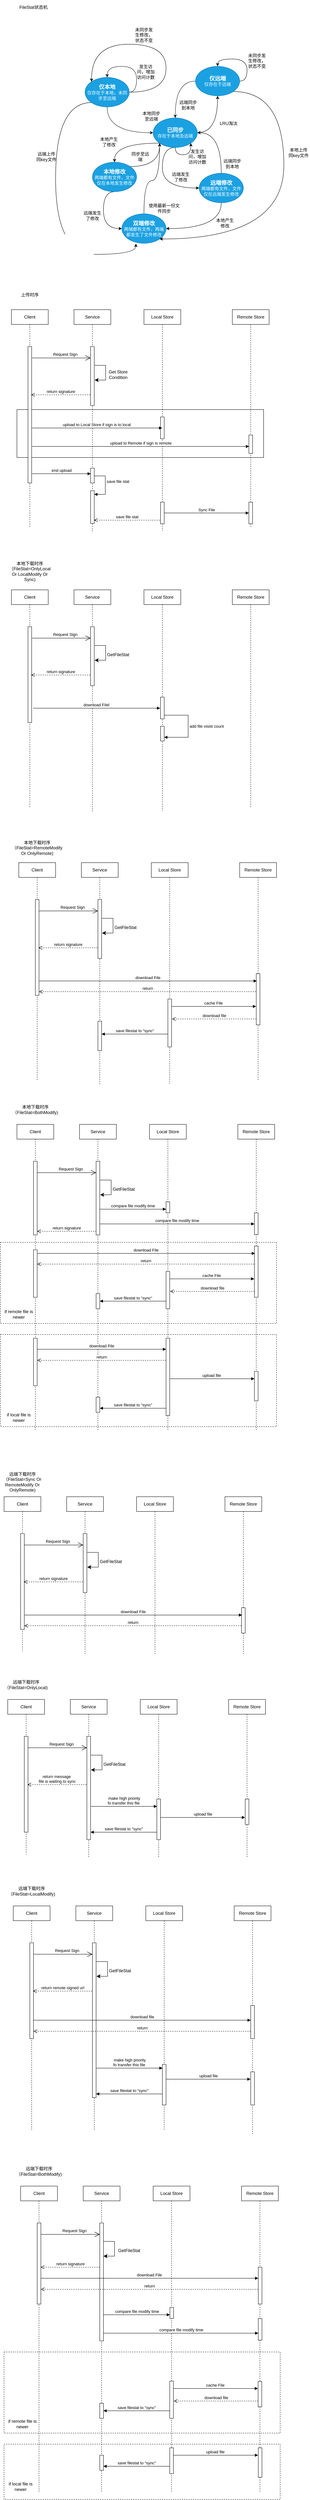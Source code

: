 <mxfile version="21.2.9" type="github">
  <diagram name="第 1 页" id="B-tTFBU9TN1uPaQ3BuV3">
    <mxGraphModel dx="1434" dy="652" grid="1" gridSize="10" guides="1" tooltips="1" connect="1" arrows="1" fold="1" page="1" pageScale="1" pageWidth="1654" pageHeight="1169" math="0" shadow="0">
      <root>
        <mxCell id="0" />
        <mxCell id="1" parent="0" />
        <mxCell id="cfFCV89mZV4dh-1LWQz5-119" value="" style="rounded=0;whiteSpace=wrap;html=1;dashed=1;" vertex="1" parent="1">
          <mxGeometry x="70" y="3670" width="750" height="250" as="geometry" />
        </mxCell>
        <mxCell id="cfFCV89mZV4dh-1LWQz5-117" value="" style="rounded=0;whiteSpace=wrap;html=1;dashed=1;" vertex="1" parent="1">
          <mxGeometry x="70" y="3420" width="750" height="220" as="geometry" />
        </mxCell>
        <mxCell id="cfFCV89mZV4dh-1LWQz5-25" value="" style="rounded=0;whiteSpace=wrap;html=1;" vertex="1" parent="1">
          <mxGeometry x="115" y="1161" width="670" height="130" as="geometry" />
        </mxCell>
        <mxCell id="rumRnAknzUMu9uTPhc-8-52" value="FileStat状态机" style="text;html=1;strokeColor=none;fillColor=none;align=center;verticalAlign=middle;whiteSpace=wrap;rounded=0;" parent="1" vertex="1">
          <mxGeometry x="100" y="50" width="120" height="40" as="geometry" />
        </mxCell>
        <mxCell id="rumRnAknzUMu9uTPhc-8-75" style="edgeStyle=orthogonalEdgeStyle;rounded=0;orthogonalLoop=1;jettySize=auto;html=1;exitX=1;exitY=0.5;exitDx=0;exitDy=0;curved=1;entryX=0.5;entryY=0;entryDx=0;entryDy=0;fillColor=#e3c800;strokeColor=#1A1A1A;" parent="1" source="rumRnAknzUMu9uTPhc-8-38" target="rumRnAknzUMu9uTPhc-8-38" edge="1">
          <mxGeometry relative="1" as="geometry">
            <mxPoint x="360" y="250" as="targetPoint" />
            <Array as="points">
              <mxPoint x="440" y="300" />
              <mxPoint x="440" y="230" />
              <mxPoint x="360" y="230" />
            </Array>
          </mxGeometry>
        </mxCell>
        <mxCell id="5nYt6S0yfzJQ5EH9K08k-79" style="edgeStyle=orthogonalEdgeStyle;rounded=0;orthogonalLoop=1;jettySize=auto;html=1;exitX=0;exitY=1;exitDx=0;exitDy=0;entryX=0.317;entryY=1.013;entryDx=0;entryDy=0;entryPerimeter=0;curved=1;" parent="1" source="rumRnAknzUMu9uTPhc-8-38" target="rumRnAknzUMu9uTPhc-8-97" edge="1">
          <mxGeometry relative="1" as="geometry">
            <Array as="points">
              <mxPoint x="220" y="328" />
              <mxPoint x="220" y="740" />
              <mxPoint x="438" y="740" />
            </Array>
          </mxGeometry>
        </mxCell>
        <mxCell id="rumRnAknzUMu9uTPhc-8-38" value="&lt;font style=&quot;font-size: 15px;&quot;&gt;&lt;b&gt;仅本地&lt;/b&gt;&lt;/font&gt;&lt;br&gt;仅存在于本地，未同步至远端" style="ellipse;whiteSpace=wrap;html=1;fillColor=#1ba1e2;fontColor=#ffffff;strokeColor=#006EAF;" parent="1" vertex="1">
          <mxGeometry x="300" y="260" width="120" height="80" as="geometry" />
        </mxCell>
        <mxCell id="5nYt6S0yfzJQ5EH9K08k-82" style="edgeStyle=orthogonalEdgeStyle;rounded=0;orthogonalLoop=1;jettySize=auto;html=1;exitX=1;exitY=1;exitDx=0;exitDy=0;entryX=1;entryY=1;entryDx=0;entryDy=0;curved=1;" parent="1" source="rumRnAknzUMu9uTPhc-8-39" target="rumRnAknzUMu9uTPhc-8-97" edge="1">
          <mxGeometry relative="1" as="geometry">
            <Array as="points">
              <mxPoint x="840" y="298" />
              <mxPoint x="840" y="698" />
            </Array>
          </mxGeometry>
        </mxCell>
        <mxCell id="rumRnAknzUMu9uTPhc-8-39" value="&lt;font style=&quot;font-size: 15px;&quot;&gt;&lt;b&gt;仅远端&lt;/b&gt;&lt;/font&gt;&lt;br&gt;仅存在于远端" style="ellipse;whiteSpace=wrap;html=1;fillColor=#1ba1e2;fontColor=#ffffff;strokeColor=#006EAF;" parent="1" vertex="1">
          <mxGeometry x="600" y="230" width="120" height="80" as="geometry" />
        </mxCell>
        <mxCell id="rumRnAknzUMu9uTPhc-8-47" style="edgeStyle=orthogonalEdgeStyle;rounded=0;orthogonalLoop=1;jettySize=auto;html=1;exitX=1;exitY=0.5;exitDx=0;exitDy=0;entryX=0.5;entryY=1;entryDx=0;entryDy=0;curved=1;" parent="1" source="rumRnAknzUMu9uTPhc-8-40" target="rumRnAknzUMu9uTPhc-8-39" edge="1">
          <mxGeometry relative="1" as="geometry" />
        </mxCell>
        <mxCell id="5nYt6S0yfzJQ5EH9K08k-4" style="edgeStyle=orthogonalEdgeStyle;rounded=0;orthogonalLoop=1;jettySize=auto;html=1;exitX=0;exitY=1;exitDx=0;exitDy=0;curved=1;" parent="1" source="rumRnAknzUMu9uTPhc-8-40" target="rumRnAknzUMu9uTPhc-8-89" edge="1">
          <mxGeometry relative="1" as="geometry" />
        </mxCell>
        <mxCell id="5nYt6S0yfzJQ5EH9K08k-6" style="edgeStyle=orthogonalEdgeStyle;rounded=0;orthogonalLoop=1;jettySize=auto;html=1;exitX=0.5;exitY=1;exitDx=0;exitDy=0;entryX=0;entryY=0.5;entryDx=0;entryDy=0;curved=1;" parent="1" source="rumRnAknzUMu9uTPhc-8-40" target="rumRnAknzUMu9uTPhc-8-88" edge="1">
          <mxGeometry relative="1" as="geometry">
            <Array as="points">
              <mxPoint x="510" y="450" />
              <mxPoint x="510" y="560" />
            </Array>
          </mxGeometry>
        </mxCell>
        <mxCell id="rumRnAknzUMu9uTPhc-8-40" value="&lt;font style=&quot;font-size: 15px;&quot;&gt;&lt;b&gt;已同步&lt;/b&gt;&lt;/font&gt;&lt;br&gt;存在于本地及远端" style="ellipse;whiteSpace=wrap;html=1;fillColor=#1ba1e2;fontColor=#ffffff;strokeColor=#006EAF;" parent="1" vertex="1">
          <mxGeometry x="485" y="370" width="120" height="80" as="geometry" />
        </mxCell>
        <mxCell id="rumRnAknzUMu9uTPhc-8-44" style="edgeStyle=orthogonalEdgeStyle;rounded=0;orthogonalLoop=1;jettySize=auto;html=1;exitX=0.5;exitY=1;exitDx=0;exitDy=0;entryX=0;entryY=0.5;entryDx=0;entryDy=0;curved=1;strokeColor=#1A1A1A;" parent="1" source="rumRnAknzUMu9uTPhc-8-38" target="rumRnAknzUMu9uTPhc-8-40" edge="1">
          <mxGeometry relative="1" as="geometry" />
        </mxCell>
        <mxCell id="rumRnAknzUMu9uTPhc-8-46" value="本地同步至远端" style="text;html=1;strokeColor=none;fillColor=none;align=center;verticalAlign=middle;whiteSpace=wrap;rounded=0;" parent="1" vertex="1">
          <mxGeometry x="450" y="350" width="60" height="30" as="geometry" />
        </mxCell>
        <mxCell id="rumRnAknzUMu9uTPhc-8-48" value="LRU淘汰" style="text;html=1;strokeColor=none;fillColor=none;align=center;verticalAlign=middle;whiteSpace=wrap;rounded=0;" parent="1" vertex="1">
          <mxGeometry x="660" y="370" width="60" height="30" as="geometry" />
        </mxCell>
        <mxCell id="rumRnAknzUMu9uTPhc-8-76" value="发生访问，增加访问计数" style="text;html=1;strokeColor=none;fillColor=none;align=center;verticalAlign=middle;whiteSpace=wrap;rounded=0;" parent="1" vertex="1">
          <mxGeometry x="435" y="230" width="60" height="30" as="geometry" />
        </mxCell>
        <mxCell id="rumRnAknzUMu9uTPhc-8-83" style="edgeStyle=orthogonalEdgeStyle;rounded=0;orthogonalLoop=1;jettySize=auto;html=1;exitX=0;exitY=0.5;exitDx=0;exitDy=0;entryX=0.5;entryY=0;entryDx=0;entryDy=0;curved=1;fillColor=#e3c800;strokeColor=#1A1A1A;" parent="1" source="rumRnAknzUMu9uTPhc-8-39" target="rumRnAknzUMu9uTPhc-8-40" edge="1">
          <mxGeometry relative="1" as="geometry" />
        </mxCell>
        <mxCell id="rumRnAknzUMu9uTPhc-8-78" style="edgeStyle=orthogonalEdgeStyle;rounded=0;orthogonalLoop=1;jettySize=auto;html=1;exitX=0.5;exitY=1;exitDx=0;exitDy=0;entryX=1;entryY=1;entryDx=0;entryDy=0;curved=1;fillColor=#e3c800;strokeColor=#0a0a0a;" parent="1" source="rumRnAknzUMu9uTPhc-8-40" target="rumRnAknzUMu9uTPhc-8-40" edge="1">
          <mxGeometry relative="1" as="geometry" />
        </mxCell>
        <mxCell id="rumRnAknzUMu9uTPhc-8-79" value="发生访问，增加访问计数" style="text;html=1;strokeColor=none;fillColor=none;align=center;verticalAlign=middle;whiteSpace=wrap;rounded=0;" parent="1" vertex="1">
          <mxGeometry x="575" y="460" width="60" height="30" as="geometry" />
        </mxCell>
        <mxCell id="rumRnAknzUMu9uTPhc-8-84" value="远端同步到本地" style="text;html=1;strokeColor=none;fillColor=none;align=center;verticalAlign=middle;whiteSpace=wrap;rounded=0;" parent="1" vertex="1">
          <mxGeometry x="550" y="320" width="60" height="30" as="geometry" />
        </mxCell>
        <mxCell id="5nYt6S0yfzJQ5EH9K08k-9" style="edgeStyle=orthogonalEdgeStyle;rounded=0;orthogonalLoop=1;jettySize=auto;html=1;exitX=0.5;exitY=1;exitDx=0;exitDy=0;entryX=1;entryY=0.5;entryDx=0;entryDy=0;curved=1;" parent="1" source="rumRnAknzUMu9uTPhc-8-88" target="rumRnAknzUMu9uTPhc-8-97" edge="1">
          <mxGeometry relative="1" as="geometry" />
        </mxCell>
        <mxCell id="5nYt6S0yfzJQ5EH9K08k-17" style="edgeStyle=orthogonalEdgeStyle;rounded=0;orthogonalLoop=1;jettySize=auto;html=1;exitX=0.5;exitY=0;exitDx=0;exitDy=0;entryX=1;entryY=0.5;entryDx=0;entryDy=0;curved=1;" parent="1" source="rumRnAknzUMu9uTPhc-8-88" target="rumRnAknzUMu9uTPhc-8-40" edge="1">
          <mxGeometry relative="1" as="geometry" />
        </mxCell>
        <mxCell id="rumRnAknzUMu9uTPhc-8-88" value="&lt;font style=&quot;border-color: var(--border-color); font-size: 15px;&quot;&gt;&lt;b style=&quot;border-color: var(--border-color);&quot;&gt;远端修改&lt;/b&gt;&lt;/font&gt;&lt;br style=&quot;border-color: var(--border-color);&quot;&gt;两端都有文件，文件仅在远端发生修改" style="ellipse;whiteSpace=wrap;html=1;fillColor=#1ba1e2;fontColor=#ffffff;strokeColor=#006EAF;" parent="1" vertex="1">
          <mxGeometry x="610" y="520" width="120" height="80" as="geometry" />
        </mxCell>
        <mxCell id="5nYt6S0yfzJQ5EH9K08k-8" style="edgeStyle=orthogonalEdgeStyle;rounded=0;orthogonalLoop=1;jettySize=auto;html=1;exitX=0.5;exitY=1;exitDx=0;exitDy=0;entryX=0;entryY=0.5;entryDx=0;entryDy=0;curved=1;" parent="1" source="rumRnAknzUMu9uTPhc-8-89" target="rumRnAknzUMu9uTPhc-8-97" edge="1">
          <mxGeometry relative="1" as="geometry">
            <Array as="points">
              <mxPoint x="350" y="570" />
              <mxPoint x="350" y="670" />
            </Array>
          </mxGeometry>
        </mxCell>
        <mxCell id="5nYt6S0yfzJQ5EH9K08k-12" style="edgeStyle=orthogonalEdgeStyle;rounded=0;orthogonalLoop=1;jettySize=auto;html=1;exitX=1;exitY=0;exitDx=0;exitDy=0;entryX=0;entryY=1;entryDx=0;entryDy=0;curved=1;" parent="1" source="rumRnAknzUMu9uTPhc-8-89" target="rumRnAknzUMu9uTPhc-8-40" edge="1">
          <mxGeometry relative="1" as="geometry" />
        </mxCell>
        <mxCell id="rumRnAknzUMu9uTPhc-8-89" value="&lt;font style=&quot;border-color: var(--border-color); font-size: 15px;&quot;&gt;&lt;b style=&quot;border-color: var(--border-color);&quot;&gt;本地修改&lt;/b&gt;&lt;/font&gt;&lt;br style=&quot;border-color: var(--border-color);&quot;&gt;两端都有文件，文件仅在本地发生修改" style="ellipse;whiteSpace=wrap;html=1;fillColor=#1ba1e2;fontColor=#ffffff;strokeColor=#006EAF;" parent="1" vertex="1">
          <mxGeometry x="320" y="490" width="120" height="80" as="geometry" />
        </mxCell>
        <mxCell id="5nYt6S0yfzJQ5EH9K08k-15" style="edgeStyle=orthogonalEdgeStyle;rounded=0;orthogonalLoop=1;jettySize=auto;html=1;exitX=0.5;exitY=0;exitDx=0;exitDy=0;entryX=0;entryY=1;entryDx=0;entryDy=0;curved=1;" parent="1" source="rumRnAknzUMu9uTPhc-8-97" target="rumRnAknzUMu9uTPhc-8-40" edge="1">
          <mxGeometry relative="1" as="geometry">
            <Array as="points">
              <mxPoint x="460" y="540" />
              <mxPoint x="503" y="540" />
            </Array>
          </mxGeometry>
        </mxCell>
        <mxCell id="rumRnAknzUMu9uTPhc-8-97" value="&lt;font style=&quot;border-color: var(--border-color); font-size: 15px;&quot;&gt;&lt;b style=&quot;border-color: var(--border-color);&quot;&gt;双端修改&lt;/b&gt;&lt;/font&gt;&lt;br style=&quot;border-color: var(--border-color);&quot;&gt;两端都有文件，两端都发生了文件修改" style="ellipse;whiteSpace=wrap;html=1;fillColor=#1ba1e2;fontColor=#ffffff;strokeColor=#006EAF;" parent="1" vertex="1">
          <mxGeometry x="400" y="630" width="120" height="80" as="geometry" />
        </mxCell>
        <mxCell id="5nYt6S0yfzJQ5EH9K08k-2" style="edgeStyle=orthogonalEdgeStyle;rounded=0;orthogonalLoop=1;jettySize=auto;html=1;exitX=1;exitY=0.5;exitDx=0;exitDy=0;entryX=0;entryY=0;entryDx=0;entryDy=0;curved=1;" parent="1" source="rumRnAknzUMu9uTPhc-8-38" target="rumRnAknzUMu9uTPhc-8-38" edge="1">
          <mxGeometry relative="1" as="geometry">
            <Array as="points">
              <mxPoint x="520" y="300" />
              <mxPoint x="520" y="170" />
              <mxPoint x="318" y="170" />
            </Array>
          </mxGeometry>
        </mxCell>
        <mxCell id="5nYt6S0yfzJQ5EH9K08k-3" value="未同步发生修改，状态不变" style="text;html=1;strokeColor=none;fillColor=none;align=center;verticalAlign=middle;whiteSpace=wrap;rounded=0;" parent="1" vertex="1">
          <mxGeometry x="430" y="130" width="60" height="30" as="geometry" />
        </mxCell>
        <mxCell id="5nYt6S0yfzJQ5EH9K08k-5" value="本地产生了修改" style="text;html=1;strokeColor=none;fillColor=none;align=center;verticalAlign=middle;whiteSpace=wrap;rounded=0;" parent="1" vertex="1">
          <mxGeometry x="335" y="420" width="60" height="30" as="geometry" />
        </mxCell>
        <mxCell id="5nYt6S0yfzJQ5EH9K08k-7" value="远端发生了修改" style="text;html=1;strokeColor=none;fillColor=none;align=center;verticalAlign=middle;whiteSpace=wrap;rounded=0;" parent="1" vertex="1">
          <mxGeometry x="530" y="515" width="60" height="30" as="geometry" />
        </mxCell>
        <mxCell id="5nYt6S0yfzJQ5EH9K08k-10" value="远端发生了修改" style="text;html=1;strokeColor=none;fillColor=none;align=center;verticalAlign=middle;whiteSpace=wrap;rounded=0;" parent="1" vertex="1">
          <mxGeometry x="290" y="620" width="60" height="30" as="geometry" />
        </mxCell>
        <mxCell id="5nYt6S0yfzJQ5EH9K08k-11" value="本地产生修改" style="text;html=1;strokeColor=none;fillColor=none;align=center;verticalAlign=middle;whiteSpace=wrap;rounded=0;" parent="1" vertex="1">
          <mxGeometry x="650" y="640" width="60" height="30" as="geometry" />
        </mxCell>
        <mxCell id="5nYt6S0yfzJQ5EH9K08k-14" value="同步至远端" style="text;html=1;strokeColor=none;fillColor=none;align=center;verticalAlign=middle;whiteSpace=wrap;rounded=0;" parent="1" vertex="1">
          <mxGeometry x="420" y="460" width="60" height="30" as="geometry" />
        </mxCell>
        <mxCell id="5nYt6S0yfzJQ5EH9K08k-16" value="使用最新一份文件同步" style="text;html=1;strokeColor=none;fillColor=none;align=center;verticalAlign=middle;whiteSpace=wrap;rounded=0;" parent="1" vertex="1">
          <mxGeometry x="470" y="600" width="90" height="30" as="geometry" />
        </mxCell>
        <mxCell id="5nYt6S0yfzJQ5EH9K08k-19" style="edgeStyle=orthogonalEdgeStyle;rounded=0;orthogonalLoop=1;jettySize=auto;html=1;exitX=1;exitY=0.5;exitDx=0;exitDy=0;entryX=0.5;entryY=0;entryDx=0;entryDy=0;curved=1;" parent="1" source="rumRnAknzUMu9uTPhc-8-39" target="rumRnAknzUMu9uTPhc-8-39" edge="1">
          <mxGeometry relative="1" as="geometry">
            <Array as="points">
              <mxPoint x="740" y="270" />
              <mxPoint x="740" y="210" />
              <mxPoint x="660" y="210" />
            </Array>
          </mxGeometry>
        </mxCell>
        <mxCell id="5nYt6S0yfzJQ5EH9K08k-20" value="未同步发生修改，状态不变" style="text;html=1;strokeColor=none;fillColor=none;align=center;verticalAlign=middle;whiteSpace=wrap;rounded=0;" parent="1" vertex="1">
          <mxGeometry x="737" y="200" width="60" height="30" as="geometry" />
        </mxCell>
        <mxCell id="5nYt6S0yfzJQ5EH9K08k-21" value="远端同步到本地" style="text;html=1;strokeColor=none;fillColor=none;align=center;verticalAlign=middle;whiteSpace=wrap;rounded=0;" parent="1" vertex="1">
          <mxGeometry x="670" y="479" width="60" height="30" as="geometry" />
        </mxCell>
        <mxCell id="5nYt6S0yfzJQ5EH9K08k-23" value="Local Store" style="shape=umlLifeline;perimeter=lifelinePerimeter;whiteSpace=wrap;html=1;container=1;dropTarget=0;collapsible=0;recursiveResize=0;outlineConnect=0;portConstraint=eastwest;newEdgeStyle={&quot;edgeStyle&quot;:&quot;elbowEdgeStyle&quot;,&quot;elbow&quot;:&quot;vertical&quot;,&quot;curved&quot;:0,&quot;rounded&quot;:0};" parent="1" vertex="1">
          <mxGeometry x="460" y="890" width="100" height="600" as="geometry" />
        </mxCell>
        <mxCell id="5nYt6S0yfzJQ5EH9K08k-24" value="" style="html=1;points=[];perimeter=orthogonalPerimeter;outlineConnect=0;targetShapes=umlLifeline;portConstraint=eastwest;newEdgeStyle={&quot;edgeStyle&quot;:&quot;elbowEdgeStyle&quot;,&quot;elbow&quot;:&quot;vertical&quot;,&quot;curved&quot;:0,&quot;rounded&quot;:0};" parent="5nYt6S0yfzJQ5EH9K08k-23" vertex="1">
          <mxGeometry x="45" y="291" width="10" height="59" as="geometry" />
        </mxCell>
        <mxCell id="cfFCV89mZV4dh-1LWQz5-21" value="" style="html=1;points=[];perimeter=orthogonalPerimeter;outlineConnect=0;targetShapes=umlLifeline;portConstraint=eastwest;newEdgeStyle={&quot;edgeStyle&quot;:&quot;elbowEdgeStyle&quot;,&quot;elbow&quot;:&quot;vertical&quot;,&quot;curved&quot;:0,&quot;rounded&quot;:0};" vertex="1" parent="5nYt6S0yfzJQ5EH9K08k-23">
          <mxGeometry x="45" y="522" width="10" height="59" as="geometry" />
        </mxCell>
        <mxCell id="5nYt6S0yfzJQ5EH9K08k-27" value="Remote Store" style="shape=umlLifeline;perimeter=lifelinePerimeter;whiteSpace=wrap;html=1;container=1;dropTarget=0;collapsible=0;recursiveResize=0;outlineConnect=0;portConstraint=eastwest;newEdgeStyle={&quot;edgeStyle&quot;:&quot;elbowEdgeStyle&quot;,&quot;elbow&quot;:&quot;vertical&quot;,&quot;curved&quot;:0,&quot;rounded&quot;:0};" parent="1" vertex="1">
          <mxGeometry x="700" y="890" width="100" height="590" as="geometry" />
        </mxCell>
        <mxCell id="5nYt6S0yfzJQ5EH9K08k-28" value="" style="html=1;points=[];perimeter=orthogonalPerimeter;outlineConnect=0;targetShapes=umlLifeline;portConstraint=eastwest;newEdgeStyle={&quot;edgeStyle&quot;:&quot;elbowEdgeStyle&quot;,&quot;elbow&quot;:&quot;vertical&quot;,&quot;curved&quot;:0,&quot;rounded&quot;:0};" parent="5nYt6S0yfzJQ5EH9K08k-27" vertex="1">
          <mxGeometry x="45" y="340" width="10" height="50" as="geometry" />
        </mxCell>
        <mxCell id="cfFCV89mZV4dh-1LWQz5-22" value="" style="html=1;points=[];perimeter=orthogonalPerimeter;outlineConnect=0;targetShapes=umlLifeline;portConstraint=eastwest;newEdgeStyle={&quot;edgeStyle&quot;:&quot;elbowEdgeStyle&quot;,&quot;elbow&quot;:&quot;vertical&quot;,&quot;curved&quot;:0,&quot;rounded&quot;:0};" vertex="1" parent="5nYt6S0yfzJQ5EH9K08k-27">
          <mxGeometry x="45" y="522" width="10" height="59" as="geometry" />
        </mxCell>
        <mxCell id="5nYt6S0yfzJQ5EH9K08k-30" value="Client" style="shape=umlLifeline;perimeter=lifelinePerimeter;whiteSpace=wrap;html=1;container=1;dropTarget=0;collapsible=0;recursiveResize=0;outlineConnect=0;portConstraint=eastwest;newEdgeStyle={&quot;edgeStyle&quot;:&quot;elbowEdgeStyle&quot;,&quot;elbow&quot;:&quot;vertical&quot;,&quot;curved&quot;:0,&quot;rounded&quot;:0};" parent="1" vertex="1">
          <mxGeometry x="100" y="890" width="100" height="590" as="geometry" />
        </mxCell>
        <mxCell id="5nYt6S0yfzJQ5EH9K08k-31" value="" style="html=1;points=[];perimeter=orthogonalPerimeter;outlineConnect=0;targetShapes=umlLifeline;portConstraint=eastwest;newEdgeStyle={&quot;edgeStyle&quot;:&quot;elbowEdgeStyle&quot;,&quot;elbow&quot;:&quot;vertical&quot;,&quot;curved&quot;:0,&quot;rounded&quot;:0};" parent="5nYt6S0yfzJQ5EH9K08k-30" vertex="1">
          <mxGeometry x="45" y="100" width="10" height="370" as="geometry" />
        </mxCell>
        <mxCell id="5nYt6S0yfzJQ5EH9K08k-80" value="远端上传同key文件" style="text;html=1;strokeColor=none;fillColor=none;align=center;verticalAlign=middle;whiteSpace=wrap;rounded=0;" parent="1" vertex="1">
          <mxGeometry x="165" y="460" width="60" height="30" as="geometry" />
        </mxCell>
        <mxCell id="5nYt6S0yfzJQ5EH9K08k-83" value="本地上传&lt;br&gt;同key文件" style="text;html=1;strokeColor=none;fillColor=none;align=center;verticalAlign=middle;whiteSpace=wrap;rounded=0;" parent="1" vertex="1">
          <mxGeometry x="850" y="449" width="60" height="30" as="geometry" />
        </mxCell>
        <mxCell id="cfFCV89mZV4dh-1LWQz5-1" value="Service" style="shape=umlLifeline;perimeter=lifelinePerimeter;whiteSpace=wrap;html=1;container=1;dropTarget=0;collapsible=0;recursiveResize=0;outlineConnect=0;portConstraint=eastwest;newEdgeStyle={&quot;edgeStyle&quot;:&quot;elbowEdgeStyle&quot;,&quot;elbow&quot;:&quot;vertical&quot;,&quot;curved&quot;:0,&quot;rounded&quot;:0};" vertex="1" parent="1">
          <mxGeometry x="270" y="890" width="100" height="601" as="geometry" />
        </mxCell>
        <mxCell id="cfFCV89mZV4dh-1LWQz5-2" value="" style="html=1;points=[];perimeter=orthogonalPerimeter;outlineConnect=0;targetShapes=umlLifeline;portConstraint=eastwest;newEdgeStyle={&quot;edgeStyle&quot;:&quot;elbowEdgeStyle&quot;,&quot;elbow&quot;:&quot;vertical&quot;,&quot;curved&quot;:0,&quot;rounded&quot;:0};" vertex="1" parent="cfFCV89mZV4dh-1LWQz5-1">
          <mxGeometry x="45" y="100" width="10" height="160" as="geometry" />
        </mxCell>
        <mxCell id="cfFCV89mZV4dh-1LWQz5-17" value="" style="html=1;points=[];perimeter=orthogonalPerimeter;outlineConnect=0;targetShapes=umlLifeline;portConstraint=eastwest;newEdgeStyle={&quot;edgeStyle&quot;:&quot;elbowEdgeStyle&quot;,&quot;elbow&quot;:&quot;vertical&quot;,&quot;curved&quot;:0,&quot;rounded&quot;:0};" vertex="1" parent="cfFCV89mZV4dh-1LWQz5-1">
          <mxGeometry x="45" y="430" width="10" height="40" as="geometry" />
        </mxCell>
        <mxCell id="cfFCV89mZV4dh-1LWQz5-19" value="" style="html=1;points=[];perimeter=orthogonalPerimeter;outlineConnect=0;targetShapes=umlLifeline;portConstraint=eastwest;newEdgeStyle={&quot;edgeStyle&quot;:&quot;elbowEdgeStyle&quot;,&quot;elbow&quot;:&quot;vertical&quot;,&quot;curved&quot;:0,&quot;rounded&quot;:0};" vertex="1" parent="cfFCV89mZV4dh-1LWQz5-1">
          <mxGeometry x="45" y="491" width="10" height="89" as="geometry" />
        </mxCell>
        <mxCell id="cfFCV89mZV4dh-1LWQz5-20" value="save file stat" style="html=1;align=left;spacingLeft=2;endArrow=block;rounded=0;edgeStyle=orthogonalEdgeStyle;curved=0;rounded=0;" edge="1" target="cfFCV89mZV4dh-1LWQz5-19" parent="cfFCV89mZV4dh-1LWQz5-1">
          <mxGeometry relative="1" as="geometry">
            <mxPoint x="55" y="471" as="sourcePoint" />
            <Array as="points">
              <mxPoint x="55" y="451" />
              <mxPoint x="85" y="451" />
              <mxPoint x="85" y="501" />
            </Array>
          </mxGeometry>
        </mxCell>
        <mxCell id="cfFCV89mZV4dh-1LWQz5-4" value="" style="endArrow=open;endFill=1;endSize=12;html=1;rounded=0;" edge="1" parent="1">
          <mxGeometry width="160" relative="1" as="geometry">
            <mxPoint x="155" y="1021" as="sourcePoint" />
            <mxPoint x="315" y="1021" as="targetPoint" />
          </mxGeometry>
        </mxCell>
        <mxCell id="cfFCV89mZV4dh-1LWQz5-6" value="Request Sign" style="edgeLabel;html=1;align=center;verticalAlign=middle;resizable=0;points=[];" vertex="1" connectable="0" parent="cfFCV89mZV4dh-1LWQz5-4">
          <mxGeometry x="0.138" y="4" relative="1" as="geometry">
            <mxPoint y="-6" as="offset" />
          </mxGeometry>
        </mxCell>
        <mxCell id="cfFCV89mZV4dh-1LWQz5-7" value="" style="edgeStyle=elbowEdgeStyle;elbow=horizontal;endArrow=classic;html=1;curved=0;rounded=0;endSize=8;startSize=8;" edge="1" parent="1">
          <mxGeometry width="50" height="50" relative="1" as="geometry">
            <mxPoint x="326" y="1041" as="sourcePoint" />
            <mxPoint x="326" y="1081" as="targetPoint" />
            <Array as="points">
              <mxPoint x="356" y="1081" />
              <mxPoint x="376" y="1061" />
            </Array>
          </mxGeometry>
        </mxCell>
        <mxCell id="cfFCV89mZV4dh-1LWQz5-8" value="Get Store Condition" style="text;html=1;strokeColor=none;fillColor=none;align=center;verticalAlign=middle;whiteSpace=wrap;rounded=0;" vertex="1" parent="1">
          <mxGeometry x="360" y="1051" width="60" height="30" as="geometry" />
        </mxCell>
        <mxCell id="cfFCV89mZV4dh-1LWQz5-10" value="return signature" style="html=1;verticalAlign=bottom;endArrow=open;dashed=1;endSize=8;edgeStyle=elbowEdgeStyle;elbow=vertical;curved=0;rounded=0;" edge="1" parent="1">
          <mxGeometry relative="1" as="geometry">
            <mxPoint x="314" y="1121" as="sourcePoint" />
            <mxPoint x="153.5" y="1121" as="targetPoint" />
          </mxGeometry>
        </mxCell>
        <mxCell id="cfFCV89mZV4dh-1LWQz5-11" value="upload to Local Store if sign is to local&amp;nbsp;" style="html=1;verticalAlign=bottom;endArrow=block;edgeStyle=elbowEdgeStyle;elbow=vertical;curved=0;rounded=0;" edge="1" parent="1" target="5nYt6S0yfzJQ5EH9K08k-23">
          <mxGeometry width="80" relative="1" as="geometry">
            <mxPoint x="155" y="1211" as="sourcePoint" />
            <mxPoint x="235" y="1211" as="targetPoint" />
          </mxGeometry>
        </mxCell>
        <mxCell id="cfFCV89mZV4dh-1LWQz5-16" value="upload to Remote if sign is remote" style="html=1;verticalAlign=bottom;endArrow=block;edgeStyle=elbowEdgeStyle;elbow=vertical;curved=0;rounded=0;" edge="1" parent="1">
          <mxGeometry width="80" relative="1" as="geometry">
            <mxPoint x="156" y="1261" as="sourcePoint" />
            <mxPoint x="745.5" y="1261" as="targetPoint" />
          </mxGeometry>
        </mxCell>
        <mxCell id="cfFCV89mZV4dh-1LWQz5-18" value="end upload" style="html=1;verticalAlign=bottom;endArrow=block;edgeStyle=elbowEdgeStyle;elbow=vertical;curved=0;rounded=0;" edge="1" parent="1" source="5nYt6S0yfzJQ5EH9K08k-31">
          <mxGeometry width="80" relative="1" as="geometry">
            <mxPoint x="156" y="1315" as="sourcePoint" />
            <mxPoint x="315.5" y="1335" as="targetPoint" />
            <Array as="points">
              <mxPoint x="166" y="1335" />
            </Array>
          </mxGeometry>
        </mxCell>
        <mxCell id="cfFCV89mZV4dh-1LWQz5-23" value="Sync File" style="html=1;verticalAlign=bottom;endArrow=block;edgeStyle=elbowEdgeStyle;elbow=vertical;curved=0;rounded=0;" edge="1" parent="1" source="cfFCV89mZV4dh-1LWQz5-21" target="cfFCV89mZV4dh-1LWQz5-22">
          <mxGeometry width="80" relative="1" as="geometry">
            <mxPoint x="520" y="1441" as="sourcePoint" />
            <mxPoint x="740" y="1442" as="targetPoint" />
          </mxGeometry>
        </mxCell>
        <mxCell id="cfFCV89mZV4dh-1LWQz5-28" value="save file stat" style="html=1;verticalAlign=bottom;endArrow=open;dashed=1;endSize=8;edgeStyle=elbowEdgeStyle;elbow=vertical;curved=0;rounded=0;" edge="1" parent="1">
          <mxGeometry relative="1" as="geometry">
            <mxPoint x="503.5" y="1461" as="sourcePoint" />
            <mxPoint x="324" y="1461" as="targetPoint" />
          </mxGeometry>
        </mxCell>
        <mxCell id="cfFCV89mZV4dh-1LWQz5-29" value="上传时序" style="text;html=1;strokeColor=none;fillColor=none;align=center;verticalAlign=middle;whiteSpace=wrap;rounded=0;" vertex="1" parent="1">
          <mxGeometry x="90" y="830" width="120" height="40" as="geometry" />
        </mxCell>
        <mxCell id="cfFCV89mZV4dh-1LWQz5-31" value="Local Store" style="shape=umlLifeline;perimeter=lifelinePerimeter;whiteSpace=wrap;html=1;container=1;dropTarget=0;collapsible=0;recursiveResize=0;outlineConnect=0;portConstraint=eastwest;newEdgeStyle={&quot;edgeStyle&quot;:&quot;elbowEdgeStyle&quot;,&quot;elbow&quot;:&quot;vertical&quot;,&quot;curved&quot;:0,&quot;rounded&quot;:0};" vertex="1" parent="1">
          <mxGeometry x="460" y="1650" width="100" height="600" as="geometry" />
        </mxCell>
        <mxCell id="cfFCV89mZV4dh-1LWQz5-32" value="" style="html=1;points=[];perimeter=orthogonalPerimeter;outlineConnect=0;targetShapes=umlLifeline;portConstraint=eastwest;newEdgeStyle={&quot;edgeStyle&quot;:&quot;elbowEdgeStyle&quot;,&quot;elbow&quot;:&quot;vertical&quot;,&quot;curved&quot;:0,&quot;rounded&quot;:0};" vertex="1" parent="cfFCV89mZV4dh-1LWQz5-31">
          <mxGeometry x="45" y="291" width="10" height="59" as="geometry" />
        </mxCell>
        <mxCell id="cfFCV89mZV4dh-1LWQz5-55" value="" style="html=1;points=[];perimeter=orthogonalPerimeter;outlineConnect=0;targetShapes=umlLifeline;portConstraint=eastwest;newEdgeStyle={&quot;edgeStyle&quot;:&quot;elbowEdgeStyle&quot;,&quot;elbow&quot;:&quot;vertical&quot;,&quot;curved&quot;:0,&quot;rounded&quot;:0};" vertex="1" parent="cfFCV89mZV4dh-1LWQz5-31">
          <mxGeometry x="45" y="370" width="10" height="40" as="geometry" />
        </mxCell>
        <mxCell id="cfFCV89mZV4dh-1LWQz5-56" value="add file visist count" style="html=1;align=left;spacingLeft=2;endArrow=block;rounded=0;edgeStyle=orthogonalEdgeStyle;curved=0;rounded=0;" edge="1" target="cfFCV89mZV4dh-1LWQz5-55" parent="cfFCV89mZV4dh-1LWQz5-31">
          <mxGeometry relative="1" as="geometry">
            <mxPoint x="55" y="340" as="sourcePoint" />
            <Array as="points">
              <mxPoint x="120" y="340" />
              <mxPoint x="120" y="400" />
            </Array>
          </mxGeometry>
        </mxCell>
        <mxCell id="cfFCV89mZV4dh-1LWQz5-34" value="Remote Store" style="shape=umlLifeline;perimeter=lifelinePerimeter;whiteSpace=wrap;html=1;container=1;dropTarget=0;collapsible=0;recursiveResize=0;outlineConnect=0;portConstraint=eastwest;newEdgeStyle={&quot;edgeStyle&quot;:&quot;elbowEdgeStyle&quot;,&quot;elbow&quot;:&quot;vertical&quot;,&quot;curved&quot;:0,&quot;rounded&quot;:0};" vertex="1" parent="1">
          <mxGeometry x="700" y="1650" width="100" height="590" as="geometry" />
        </mxCell>
        <mxCell id="cfFCV89mZV4dh-1LWQz5-37" value="Client" style="shape=umlLifeline;perimeter=lifelinePerimeter;whiteSpace=wrap;html=1;container=1;dropTarget=0;collapsible=0;recursiveResize=0;outlineConnect=0;portConstraint=eastwest;newEdgeStyle={&quot;edgeStyle&quot;:&quot;elbowEdgeStyle&quot;,&quot;elbow&quot;:&quot;vertical&quot;,&quot;curved&quot;:0,&quot;rounded&quot;:0};" vertex="1" parent="1">
          <mxGeometry x="100" y="1650" width="100" height="590" as="geometry" />
        </mxCell>
        <mxCell id="cfFCV89mZV4dh-1LWQz5-38" value="" style="html=1;points=[];perimeter=orthogonalPerimeter;outlineConnect=0;targetShapes=umlLifeline;portConstraint=eastwest;newEdgeStyle={&quot;edgeStyle&quot;:&quot;elbowEdgeStyle&quot;,&quot;elbow&quot;:&quot;vertical&quot;,&quot;curved&quot;:0,&quot;rounded&quot;:0};" vertex="1" parent="cfFCV89mZV4dh-1LWQz5-37">
          <mxGeometry x="45" y="100" width="10" height="260" as="geometry" />
        </mxCell>
        <mxCell id="cfFCV89mZV4dh-1LWQz5-39" value="Service" style="shape=umlLifeline;perimeter=lifelinePerimeter;whiteSpace=wrap;html=1;container=1;dropTarget=0;collapsible=0;recursiveResize=0;outlineConnect=0;portConstraint=eastwest;newEdgeStyle={&quot;edgeStyle&quot;:&quot;elbowEdgeStyle&quot;,&quot;elbow&quot;:&quot;vertical&quot;,&quot;curved&quot;:0,&quot;rounded&quot;:0};" vertex="1" parent="1">
          <mxGeometry x="270" y="1650" width="100" height="601" as="geometry" />
        </mxCell>
        <mxCell id="cfFCV89mZV4dh-1LWQz5-40" value="" style="html=1;points=[];perimeter=orthogonalPerimeter;outlineConnect=0;targetShapes=umlLifeline;portConstraint=eastwest;newEdgeStyle={&quot;edgeStyle&quot;:&quot;elbowEdgeStyle&quot;,&quot;elbow&quot;:&quot;vertical&quot;,&quot;curved&quot;:0,&quot;rounded&quot;:0};" vertex="1" parent="cfFCV89mZV4dh-1LWQz5-39">
          <mxGeometry x="45" y="100" width="10" height="160" as="geometry" />
        </mxCell>
        <mxCell id="cfFCV89mZV4dh-1LWQz5-44" value="" style="endArrow=open;endFill=1;endSize=12;html=1;rounded=0;" edge="1" parent="1">
          <mxGeometry width="160" relative="1" as="geometry">
            <mxPoint x="155" y="1781" as="sourcePoint" />
            <mxPoint x="315" y="1781" as="targetPoint" />
          </mxGeometry>
        </mxCell>
        <mxCell id="cfFCV89mZV4dh-1LWQz5-45" value="Request Sign" style="edgeLabel;html=1;align=center;verticalAlign=middle;resizable=0;points=[];" vertex="1" connectable="0" parent="cfFCV89mZV4dh-1LWQz5-44">
          <mxGeometry x="0.138" y="4" relative="1" as="geometry">
            <mxPoint y="-6" as="offset" />
          </mxGeometry>
        </mxCell>
        <mxCell id="cfFCV89mZV4dh-1LWQz5-46" value="" style="edgeStyle=elbowEdgeStyle;elbow=horizontal;endArrow=classic;html=1;curved=0;rounded=0;endSize=8;startSize=8;" edge="1" parent="1">
          <mxGeometry width="50" height="50" relative="1" as="geometry">
            <mxPoint x="326" y="1801" as="sourcePoint" />
            <mxPoint x="326" y="1841" as="targetPoint" />
            <Array as="points">
              <mxPoint x="356" y="1841" />
              <mxPoint x="376" y="1821" />
            </Array>
          </mxGeometry>
        </mxCell>
        <mxCell id="cfFCV89mZV4dh-1LWQz5-47" value="GetFileStat" style="text;html=1;strokeColor=none;fillColor=none;align=center;verticalAlign=middle;whiteSpace=wrap;rounded=0;" vertex="1" parent="1">
          <mxGeometry x="360" y="1811" width="60" height="30" as="geometry" />
        </mxCell>
        <mxCell id="cfFCV89mZV4dh-1LWQz5-48" value="return signature" style="html=1;verticalAlign=bottom;endArrow=open;dashed=1;endSize=8;edgeStyle=elbowEdgeStyle;elbow=vertical;curved=0;rounded=0;" edge="1" parent="1">
          <mxGeometry relative="1" as="geometry">
            <mxPoint x="314" y="1881" as="sourcePoint" />
            <mxPoint x="153.5" y="1881" as="targetPoint" />
          </mxGeometry>
        </mxCell>
        <mxCell id="cfFCV89mZV4dh-1LWQz5-49" value="download Filel&amp;nbsp;" style="html=1;verticalAlign=bottom;endArrow=block;edgeStyle=elbowEdgeStyle;elbow=vertical;curved=0;rounded=0;" edge="1" parent="1">
          <mxGeometry width="80" relative="1" as="geometry">
            <mxPoint x="159" y="1971" as="sourcePoint" />
            <mxPoint x="504" y="1971" as="targetPoint" />
          </mxGeometry>
        </mxCell>
        <mxCell id="cfFCV89mZV4dh-1LWQz5-54" value="本地下载时序 （FileStat=OnlyLocal Or LocalModify Or Sync)" style="text;html=1;strokeColor=none;fillColor=none;align=center;verticalAlign=middle;whiteSpace=wrap;rounded=0;" vertex="1" parent="1">
          <mxGeometry x="90" y="1570" width="120" height="60" as="geometry" />
        </mxCell>
        <mxCell id="cfFCV89mZV4dh-1LWQz5-57" value="Local Store" style="shape=umlLifeline;perimeter=lifelinePerimeter;whiteSpace=wrap;html=1;container=1;dropTarget=0;collapsible=0;recursiveResize=0;outlineConnect=0;portConstraint=eastwest;newEdgeStyle={&quot;edgeStyle&quot;:&quot;elbowEdgeStyle&quot;,&quot;elbow&quot;:&quot;vertical&quot;,&quot;curved&quot;:0,&quot;rounded&quot;:0};" vertex="1" parent="1">
          <mxGeometry x="480" y="2390" width="100" height="600" as="geometry" />
        </mxCell>
        <mxCell id="cfFCV89mZV4dh-1LWQz5-59" value="" style="html=1;points=[];perimeter=orthogonalPerimeter;outlineConnect=0;targetShapes=umlLifeline;portConstraint=eastwest;newEdgeStyle={&quot;edgeStyle&quot;:&quot;elbowEdgeStyle&quot;,&quot;elbow&quot;:&quot;vertical&quot;,&quot;curved&quot;:0,&quot;rounded&quot;:0};" vertex="1" parent="cfFCV89mZV4dh-1LWQz5-57">
          <mxGeometry x="45" y="370" width="10" height="130" as="geometry" />
        </mxCell>
        <mxCell id="cfFCV89mZV4dh-1LWQz5-61" value="Remote Store" style="shape=umlLifeline;perimeter=lifelinePerimeter;whiteSpace=wrap;html=1;container=1;dropTarget=0;collapsible=0;recursiveResize=0;outlineConnect=0;portConstraint=eastwest;newEdgeStyle={&quot;edgeStyle&quot;:&quot;elbowEdgeStyle&quot;,&quot;elbow&quot;:&quot;vertical&quot;,&quot;curved&quot;:0,&quot;rounded&quot;:0};" vertex="1" parent="1">
          <mxGeometry x="720" y="2390" width="100" height="590" as="geometry" />
        </mxCell>
        <mxCell id="cfFCV89mZV4dh-1LWQz5-58" value="" style="html=1;points=[];perimeter=orthogonalPerimeter;outlineConnect=0;targetShapes=umlLifeline;portConstraint=eastwest;newEdgeStyle={&quot;edgeStyle&quot;:&quot;elbowEdgeStyle&quot;,&quot;elbow&quot;:&quot;vertical&quot;,&quot;curved&quot;:0,&quot;rounded&quot;:0};" vertex="1" parent="cfFCV89mZV4dh-1LWQz5-61">
          <mxGeometry x="45" y="301" width="10" height="139" as="geometry" />
        </mxCell>
        <mxCell id="cfFCV89mZV4dh-1LWQz5-62" value="Client" style="shape=umlLifeline;perimeter=lifelinePerimeter;whiteSpace=wrap;html=1;container=1;dropTarget=0;collapsible=0;recursiveResize=0;outlineConnect=0;portConstraint=eastwest;newEdgeStyle={&quot;edgeStyle&quot;:&quot;elbowEdgeStyle&quot;,&quot;elbow&quot;:&quot;vertical&quot;,&quot;curved&quot;:0,&quot;rounded&quot;:0};" vertex="1" parent="1">
          <mxGeometry x="120" y="2390" width="100" height="590" as="geometry" />
        </mxCell>
        <mxCell id="cfFCV89mZV4dh-1LWQz5-63" value="" style="html=1;points=[];perimeter=orthogonalPerimeter;outlineConnect=0;targetShapes=umlLifeline;portConstraint=eastwest;newEdgeStyle={&quot;edgeStyle&quot;:&quot;elbowEdgeStyle&quot;,&quot;elbow&quot;:&quot;vertical&quot;,&quot;curved&quot;:0,&quot;rounded&quot;:0};" vertex="1" parent="cfFCV89mZV4dh-1LWQz5-62">
          <mxGeometry x="45" y="100" width="10" height="260" as="geometry" />
        </mxCell>
        <mxCell id="cfFCV89mZV4dh-1LWQz5-64" value="Service" style="shape=umlLifeline;perimeter=lifelinePerimeter;whiteSpace=wrap;html=1;container=1;dropTarget=0;collapsible=0;recursiveResize=0;outlineConnect=0;portConstraint=eastwest;newEdgeStyle={&quot;edgeStyle&quot;:&quot;elbowEdgeStyle&quot;,&quot;elbow&quot;:&quot;vertical&quot;,&quot;curved&quot;:0,&quot;rounded&quot;:0};" vertex="1" parent="1">
          <mxGeometry x="290" y="2390" width="100" height="601" as="geometry" />
        </mxCell>
        <mxCell id="cfFCV89mZV4dh-1LWQz5-65" value="" style="html=1;points=[];perimeter=orthogonalPerimeter;outlineConnect=0;targetShapes=umlLifeline;portConstraint=eastwest;newEdgeStyle={&quot;edgeStyle&quot;:&quot;elbowEdgeStyle&quot;,&quot;elbow&quot;:&quot;vertical&quot;,&quot;curved&quot;:0,&quot;rounded&quot;:0};" vertex="1" parent="cfFCV89mZV4dh-1LWQz5-64">
          <mxGeometry x="45" y="100" width="10" height="160" as="geometry" />
        </mxCell>
        <mxCell id="cfFCV89mZV4dh-1LWQz5-77" value="" style="html=1;points=[];perimeter=orthogonalPerimeter;outlineConnect=0;targetShapes=umlLifeline;portConstraint=eastwest;newEdgeStyle={&quot;edgeStyle&quot;:&quot;elbowEdgeStyle&quot;,&quot;elbow&quot;:&quot;vertical&quot;,&quot;curved&quot;:0,&quot;rounded&quot;:0};" vertex="1" parent="cfFCV89mZV4dh-1LWQz5-64">
          <mxGeometry x="45" y="430" width="10" height="80" as="geometry" />
        </mxCell>
        <mxCell id="cfFCV89mZV4dh-1LWQz5-66" value="" style="endArrow=open;endFill=1;endSize=12;html=1;rounded=0;" edge="1" parent="1">
          <mxGeometry width="160" relative="1" as="geometry">
            <mxPoint x="175" y="2521" as="sourcePoint" />
            <mxPoint x="335" y="2521" as="targetPoint" />
          </mxGeometry>
        </mxCell>
        <mxCell id="cfFCV89mZV4dh-1LWQz5-67" value="Request Sign" style="edgeLabel;html=1;align=center;verticalAlign=middle;resizable=0;points=[];" vertex="1" connectable="0" parent="cfFCV89mZV4dh-1LWQz5-66">
          <mxGeometry x="0.138" y="4" relative="1" as="geometry">
            <mxPoint y="-6" as="offset" />
          </mxGeometry>
        </mxCell>
        <mxCell id="cfFCV89mZV4dh-1LWQz5-68" value="" style="edgeStyle=elbowEdgeStyle;elbow=horizontal;endArrow=classic;html=1;curved=0;rounded=0;endSize=8;startSize=8;" edge="1" parent="1">
          <mxGeometry width="50" height="50" relative="1" as="geometry">
            <mxPoint x="346" y="2541" as="sourcePoint" />
            <mxPoint x="346" y="2581" as="targetPoint" />
            <Array as="points">
              <mxPoint x="376" y="2581" />
              <mxPoint x="396" y="2561" />
            </Array>
          </mxGeometry>
        </mxCell>
        <mxCell id="cfFCV89mZV4dh-1LWQz5-69" value="GetFileStat" style="text;html=1;strokeColor=none;fillColor=none;align=center;verticalAlign=middle;whiteSpace=wrap;rounded=0;" vertex="1" parent="1">
          <mxGeometry x="380" y="2551" width="60" height="30" as="geometry" />
        </mxCell>
        <mxCell id="cfFCV89mZV4dh-1LWQz5-70" value="return signature" style="html=1;verticalAlign=bottom;endArrow=open;dashed=1;endSize=8;edgeStyle=elbowEdgeStyle;elbow=vertical;curved=0;rounded=0;" edge="1" parent="1">
          <mxGeometry relative="1" as="geometry">
            <mxPoint x="334" y="2621" as="sourcePoint" />
            <mxPoint x="173.5" y="2621" as="targetPoint" />
          </mxGeometry>
        </mxCell>
        <mxCell id="cfFCV89mZV4dh-1LWQz5-71" value="download File&amp;nbsp;" style="html=1;verticalAlign=bottom;endArrow=block;edgeStyle=elbowEdgeStyle;elbow=vertical;curved=0;rounded=0;" edge="1" parent="1">
          <mxGeometry width="80" relative="1" as="geometry">
            <mxPoint x="176" y="2711" as="sourcePoint" />
            <mxPoint x="766.5" y="2711" as="targetPoint" />
          </mxGeometry>
        </mxCell>
        <mxCell id="cfFCV89mZV4dh-1LWQz5-72" value="本地下载时序 （FileStat=RemoteModify Or OnlyRemote)" style="text;html=1;strokeColor=none;fillColor=none;align=center;verticalAlign=middle;whiteSpace=wrap;rounded=0;" vertex="1" parent="1">
          <mxGeometry x="110" y="2330" width="120" height="40" as="geometry" />
        </mxCell>
        <mxCell id="cfFCV89mZV4dh-1LWQz5-73" value="return" style="html=1;verticalAlign=bottom;endArrow=open;dashed=1;endSize=8;edgeStyle=elbowEdgeStyle;elbow=vertical;curved=0;rounded=0;" edge="1" parent="1">
          <mxGeometry relative="1" as="geometry">
            <mxPoint x="764.5" y="2740" as="sourcePoint" />
            <mxPoint x="175" y="2740" as="targetPoint" />
          </mxGeometry>
        </mxCell>
        <mxCell id="cfFCV89mZV4dh-1LWQz5-75" value="cache File&amp;nbsp;" style="html=1;verticalAlign=bottom;endArrow=block;edgeStyle=elbowEdgeStyle;elbow=vertical;curved=0;rounded=0;" edge="1" parent="1">
          <mxGeometry width="80" relative="1" as="geometry">
            <mxPoint x="535" y="2780" as="sourcePoint" />
            <mxPoint x="764.5" y="2780" as="targetPoint" />
          </mxGeometry>
        </mxCell>
        <mxCell id="cfFCV89mZV4dh-1LWQz5-76" value="download file" style="html=1;verticalAlign=bottom;endArrow=open;dashed=1;endSize=8;edgeStyle=elbowEdgeStyle;elbow=vertical;curved=0;rounded=0;" edge="1" parent="1">
          <mxGeometry relative="1" as="geometry">
            <mxPoint x="765.5" y="2814" as="sourcePoint" />
            <mxPoint x="536" y="2814" as="targetPoint" />
          </mxGeometry>
        </mxCell>
        <mxCell id="cfFCV89mZV4dh-1LWQz5-78" value="save filestat to &quot;sync&quot;" style="html=1;verticalAlign=bottom;endArrow=block;edgeStyle=elbowEdgeStyle;elbow=vertical;curved=0;rounded=0;" edge="1" parent="1" source="cfFCV89mZV4dh-1LWQz5-59" target="cfFCV89mZV4dh-1LWQz5-77">
          <mxGeometry width="80" relative="1" as="geometry">
            <mxPoint x="520" y="2860" as="sourcePoint" />
            <mxPoint x="470" y="2860" as="targetPoint" />
          </mxGeometry>
        </mxCell>
        <mxCell id="cfFCV89mZV4dh-1LWQz5-79" value="Local Store" style="shape=umlLifeline;perimeter=lifelinePerimeter;whiteSpace=wrap;html=1;container=1;dropTarget=0;collapsible=0;recursiveResize=0;outlineConnect=0;portConstraint=eastwest;newEdgeStyle={&quot;edgeStyle&quot;:&quot;elbowEdgeStyle&quot;,&quot;elbow&quot;:&quot;vertical&quot;,&quot;curved&quot;:0,&quot;rounded&quot;:0};" vertex="1" parent="1">
          <mxGeometry x="475" y="3100" width="100" height="830" as="geometry" />
        </mxCell>
        <mxCell id="cfFCV89mZV4dh-1LWQz5-80" value="" style="html=1;points=[];perimeter=orthogonalPerimeter;outlineConnect=0;targetShapes=umlLifeline;portConstraint=eastwest;newEdgeStyle={&quot;edgeStyle&quot;:&quot;elbowEdgeStyle&quot;,&quot;elbow&quot;:&quot;vertical&quot;,&quot;curved&quot;:0,&quot;rounded&quot;:0};" vertex="1" parent="cfFCV89mZV4dh-1LWQz5-79">
          <mxGeometry x="45" y="399" width="10" height="101" as="geometry" />
        </mxCell>
        <mxCell id="cfFCV89mZV4dh-1LWQz5-99" value="" style="html=1;points=[];perimeter=orthogonalPerimeter;outlineConnect=0;targetShapes=umlLifeline;portConstraint=eastwest;newEdgeStyle={&quot;edgeStyle&quot;:&quot;elbowEdgeStyle&quot;,&quot;elbow&quot;:&quot;vertical&quot;,&quot;curved&quot;:0,&quot;rounded&quot;:0};" vertex="1" parent="cfFCV89mZV4dh-1LWQz5-79">
          <mxGeometry x="45" y="210" width="10" height="30" as="geometry" />
        </mxCell>
        <mxCell id="cfFCV89mZV4dh-1LWQz5-108" value="" style="html=1;points=[];perimeter=orthogonalPerimeter;outlineConnect=0;targetShapes=umlLifeline;portConstraint=eastwest;newEdgeStyle={&quot;edgeStyle&quot;:&quot;elbowEdgeStyle&quot;,&quot;elbow&quot;:&quot;vertical&quot;,&quot;curved&quot;:0,&quot;rounded&quot;:0};" vertex="1" parent="cfFCV89mZV4dh-1LWQz5-79">
          <mxGeometry x="45" y="580" width="10" height="210" as="geometry" />
        </mxCell>
        <mxCell id="cfFCV89mZV4dh-1LWQz5-81" value="Remote Store" style="shape=umlLifeline;perimeter=lifelinePerimeter;whiteSpace=wrap;html=1;container=1;dropTarget=0;collapsible=0;recursiveResize=0;outlineConnect=0;portConstraint=eastwest;newEdgeStyle={&quot;edgeStyle&quot;:&quot;elbowEdgeStyle&quot;,&quot;elbow&quot;:&quot;vertical&quot;,&quot;curved&quot;:0,&quot;rounded&quot;:0};" vertex="1" parent="1">
          <mxGeometry x="715" y="3100" width="100" height="830" as="geometry" />
        </mxCell>
        <mxCell id="cfFCV89mZV4dh-1LWQz5-82" value="" style="html=1;points=[];perimeter=orthogonalPerimeter;outlineConnect=0;targetShapes=umlLifeline;portConstraint=eastwest;newEdgeStyle={&quot;edgeStyle&quot;:&quot;elbowEdgeStyle&quot;,&quot;elbow&quot;:&quot;vertical&quot;,&quot;curved&quot;:0,&quot;rounded&quot;:0};" vertex="1" parent="cfFCV89mZV4dh-1LWQz5-81">
          <mxGeometry x="45" y="330" width="10" height="139" as="geometry" />
        </mxCell>
        <mxCell id="cfFCV89mZV4dh-1LWQz5-100" value="" style="html=1;points=[];perimeter=orthogonalPerimeter;outlineConnect=0;targetShapes=umlLifeline;portConstraint=eastwest;newEdgeStyle={&quot;edgeStyle&quot;:&quot;elbowEdgeStyle&quot;,&quot;elbow&quot;:&quot;vertical&quot;,&quot;curved&quot;:0,&quot;rounded&quot;:0};" vertex="1" parent="cfFCV89mZV4dh-1LWQz5-81">
          <mxGeometry x="45" y="240" width="10" height="59" as="geometry" />
        </mxCell>
        <mxCell id="cfFCV89mZV4dh-1LWQz5-112" value="" style="html=1;points=[];perimeter=orthogonalPerimeter;outlineConnect=0;targetShapes=umlLifeline;portConstraint=eastwest;newEdgeStyle={&quot;edgeStyle&quot;:&quot;elbowEdgeStyle&quot;,&quot;elbow&quot;:&quot;vertical&quot;,&quot;curved&quot;:0,&quot;rounded&quot;:0};" vertex="1" parent="cfFCV89mZV4dh-1LWQz5-81">
          <mxGeometry x="45" y="670" width="10" height="80" as="geometry" />
        </mxCell>
        <mxCell id="cfFCV89mZV4dh-1LWQz5-83" value="Client" style="shape=umlLifeline;perimeter=lifelinePerimeter;whiteSpace=wrap;html=1;container=1;dropTarget=0;collapsible=0;recursiveResize=0;outlineConnect=0;portConstraint=eastwest;newEdgeStyle={&quot;edgeStyle&quot;:&quot;elbowEdgeStyle&quot;,&quot;elbow&quot;:&quot;vertical&quot;,&quot;curved&quot;:0,&quot;rounded&quot;:0};" vertex="1" parent="1">
          <mxGeometry x="115" y="3100" width="100" height="830" as="geometry" />
        </mxCell>
        <mxCell id="cfFCV89mZV4dh-1LWQz5-84" value="" style="html=1;points=[];perimeter=orthogonalPerimeter;outlineConnect=0;targetShapes=umlLifeline;portConstraint=eastwest;newEdgeStyle={&quot;edgeStyle&quot;:&quot;elbowEdgeStyle&quot;,&quot;elbow&quot;:&quot;vertical&quot;,&quot;curved&quot;:0,&quot;rounded&quot;:0};" vertex="1" parent="cfFCV89mZV4dh-1LWQz5-83">
          <mxGeometry x="45" y="100" width="10" height="200" as="geometry" />
        </mxCell>
        <mxCell id="cfFCV89mZV4dh-1LWQz5-106" value="" style="html=1;points=[];perimeter=orthogonalPerimeter;outlineConnect=0;targetShapes=umlLifeline;portConstraint=eastwest;newEdgeStyle={&quot;edgeStyle&quot;:&quot;elbowEdgeStyle&quot;,&quot;elbow&quot;:&quot;vertical&quot;,&quot;curved&quot;:0,&quot;rounded&quot;:0};" vertex="1" parent="cfFCV89mZV4dh-1LWQz5-83">
          <mxGeometry x="45" y="340" width="10" height="129" as="geometry" />
        </mxCell>
        <mxCell id="cfFCV89mZV4dh-1LWQz5-107" value="" style="html=1;points=[];perimeter=orthogonalPerimeter;outlineConnect=0;targetShapes=umlLifeline;portConstraint=eastwest;newEdgeStyle={&quot;edgeStyle&quot;:&quot;elbowEdgeStyle&quot;,&quot;elbow&quot;:&quot;vertical&quot;,&quot;curved&quot;:0,&quot;rounded&quot;:0};" vertex="1" parent="cfFCV89mZV4dh-1LWQz5-83">
          <mxGeometry x="45" y="580" width="10" height="129" as="geometry" />
        </mxCell>
        <mxCell id="cfFCV89mZV4dh-1LWQz5-85" value="Service" style="shape=umlLifeline;perimeter=lifelinePerimeter;whiteSpace=wrap;html=1;container=1;dropTarget=0;collapsible=0;recursiveResize=0;outlineConnect=0;portConstraint=eastwest;newEdgeStyle={&quot;edgeStyle&quot;:&quot;elbowEdgeStyle&quot;,&quot;elbow&quot;:&quot;vertical&quot;,&quot;curved&quot;:0,&quot;rounded&quot;:0};" vertex="1" parent="1">
          <mxGeometry x="285" y="3100" width="100" height="830" as="geometry" />
        </mxCell>
        <mxCell id="cfFCV89mZV4dh-1LWQz5-86" value="" style="html=1;points=[];perimeter=orthogonalPerimeter;outlineConnect=0;targetShapes=umlLifeline;portConstraint=eastwest;newEdgeStyle={&quot;edgeStyle&quot;:&quot;elbowEdgeStyle&quot;,&quot;elbow&quot;:&quot;vertical&quot;,&quot;curved&quot;:0,&quot;rounded&quot;:0};" vertex="1" parent="cfFCV89mZV4dh-1LWQz5-85">
          <mxGeometry x="45" y="100" width="10" height="200" as="geometry" />
        </mxCell>
        <mxCell id="cfFCV89mZV4dh-1LWQz5-87" value="" style="html=1;points=[];perimeter=orthogonalPerimeter;outlineConnect=0;targetShapes=umlLifeline;portConstraint=eastwest;newEdgeStyle={&quot;edgeStyle&quot;:&quot;elbowEdgeStyle&quot;,&quot;elbow&quot;:&quot;vertical&quot;,&quot;curved&quot;:0,&quot;rounded&quot;:0};" vertex="1" parent="cfFCV89mZV4dh-1LWQz5-85">
          <mxGeometry x="45" y="459" width="10" height="41" as="geometry" />
        </mxCell>
        <mxCell id="cfFCV89mZV4dh-1LWQz5-114" value="" style="html=1;points=[];perimeter=orthogonalPerimeter;outlineConnect=0;targetShapes=umlLifeline;portConstraint=eastwest;newEdgeStyle={&quot;edgeStyle&quot;:&quot;elbowEdgeStyle&quot;,&quot;elbow&quot;:&quot;vertical&quot;,&quot;curved&quot;:0,&quot;rounded&quot;:0};" vertex="1" parent="cfFCV89mZV4dh-1LWQz5-85">
          <mxGeometry x="45" y="740" width="10" height="41" as="geometry" />
        </mxCell>
        <mxCell id="cfFCV89mZV4dh-1LWQz5-88" value="" style="endArrow=open;endFill=1;endSize=12;html=1;rounded=0;" edge="1" parent="1">
          <mxGeometry width="160" relative="1" as="geometry">
            <mxPoint x="170" y="3231" as="sourcePoint" />
            <mxPoint x="330" y="3231" as="targetPoint" />
          </mxGeometry>
        </mxCell>
        <mxCell id="cfFCV89mZV4dh-1LWQz5-89" value="Request Sign" style="edgeLabel;html=1;align=center;verticalAlign=middle;resizable=0;points=[];" vertex="1" connectable="0" parent="cfFCV89mZV4dh-1LWQz5-88">
          <mxGeometry x="0.138" y="4" relative="1" as="geometry">
            <mxPoint y="-6" as="offset" />
          </mxGeometry>
        </mxCell>
        <mxCell id="cfFCV89mZV4dh-1LWQz5-90" value="" style="edgeStyle=elbowEdgeStyle;elbow=horizontal;endArrow=classic;html=1;curved=0;rounded=0;endSize=8;startSize=8;" edge="1" parent="1">
          <mxGeometry width="50" height="50" relative="1" as="geometry">
            <mxPoint x="341" y="3251" as="sourcePoint" />
            <mxPoint x="341" y="3291" as="targetPoint" />
            <Array as="points">
              <mxPoint x="371" y="3291" />
              <mxPoint x="391" y="3271" />
            </Array>
          </mxGeometry>
        </mxCell>
        <mxCell id="cfFCV89mZV4dh-1LWQz5-91" value="GetFileStat" style="text;html=1;strokeColor=none;fillColor=none;align=center;verticalAlign=middle;whiteSpace=wrap;rounded=0;" vertex="1" parent="1">
          <mxGeometry x="375" y="3261" width="60" height="30" as="geometry" />
        </mxCell>
        <mxCell id="cfFCV89mZV4dh-1LWQz5-92" value="return signature" style="html=1;verticalAlign=bottom;endArrow=open;dashed=1;endSize=8;edgeStyle=elbowEdgeStyle;elbow=vertical;curved=0;rounded=0;" edge="1" parent="1">
          <mxGeometry relative="1" as="geometry">
            <mxPoint x="330.5" y="3390" as="sourcePoint" />
            <mxPoint x="170" y="3390" as="targetPoint" />
          </mxGeometry>
        </mxCell>
        <mxCell id="cfFCV89mZV4dh-1LWQz5-93" value="download File&amp;nbsp;" style="html=1;verticalAlign=bottom;endArrow=block;edgeStyle=elbowEdgeStyle;elbow=vertical;curved=0;rounded=0;" edge="1" parent="1">
          <mxGeometry width="80" relative="1" as="geometry">
            <mxPoint x="171" y="3450" as="sourcePoint" />
            <mxPoint x="761.5" y="3450" as="targetPoint" />
          </mxGeometry>
        </mxCell>
        <mxCell id="cfFCV89mZV4dh-1LWQz5-94" value="本地下载时序 （FileStat=BothModify)" style="text;html=1;strokeColor=none;fillColor=none;align=center;verticalAlign=middle;whiteSpace=wrap;rounded=0;" vertex="1" parent="1">
          <mxGeometry x="105" y="3040" width="120" height="40" as="geometry" />
        </mxCell>
        <mxCell id="cfFCV89mZV4dh-1LWQz5-95" value="return" style="html=1;verticalAlign=bottom;endArrow=open;dashed=1;endSize=8;edgeStyle=elbowEdgeStyle;elbow=vertical;curved=0;rounded=0;" edge="1" parent="1">
          <mxGeometry relative="1" as="geometry">
            <mxPoint x="759.5" y="3479" as="sourcePoint" />
            <mxPoint x="170" y="3479" as="targetPoint" />
          </mxGeometry>
        </mxCell>
        <mxCell id="cfFCV89mZV4dh-1LWQz5-96" value="cache File&amp;nbsp;" style="html=1;verticalAlign=bottom;endArrow=block;edgeStyle=elbowEdgeStyle;elbow=vertical;curved=0;rounded=0;" edge="1" parent="1">
          <mxGeometry width="80" relative="1" as="geometry">
            <mxPoint x="530" y="3519" as="sourcePoint" />
            <mxPoint x="759.5" y="3519" as="targetPoint" />
          </mxGeometry>
        </mxCell>
        <mxCell id="cfFCV89mZV4dh-1LWQz5-97" value="download file" style="html=1;verticalAlign=bottom;endArrow=open;dashed=1;endSize=8;edgeStyle=elbowEdgeStyle;elbow=vertical;curved=0;rounded=0;" edge="1" parent="1">
          <mxGeometry relative="1" as="geometry">
            <mxPoint x="760.5" y="3553" as="sourcePoint" />
            <mxPoint x="531" y="3553" as="targetPoint" />
          </mxGeometry>
        </mxCell>
        <mxCell id="cfFCV89mZV4dh-1LWQz5-98" value="save filestat to &quot;sync&quot;" style="html=1;verticalAlign=bottom;endArrow=block;edgeStyle=elbowEdgeStyle;elbow=vertical;curved=0;rounded=0;" edge="1" parent="1" source="cfFCV89mZV4dh-1LWQz5-80" target="cfFCV89mZV4dh-1LWQz5-87">
          <mxGeometry width="80" relative="1" as="geometry">
            <mxPoint x="515" y="3599" as="sourcePoint" />
            <mxPoint x="465" y="3599" as="targetPoint" />
          </mxGeometry>
        </mxCell>
        <mxCell id="cfFCV89mZV4dh-1LWQz5-102" value="compare file modify time" style="html=1;verticalAlign=bottom;endArrow=block;edgeStyle=elbowEdgeStyle;elbow=horizontal;curved=0;rounded=0;" edge="1" parent="1">
          <mxGeometry width="80" relative="1" as="geometry">
            <mxPoint x="339.5" y="3330" as="sourcePoint" />
            <mxPoint x="520" y="3330" as="targetPoint" />
          </mxGeometry>
        </mxCell>
        <mxCell id="cfFCV89mZV4dh-1LWQz5-103" value="compare file modify time" style="html=1;verticalAlign=bottom;endArrow=block;edgeStyle=elbowEdgeStyle;elbow=vertical;curved=0;rounded=0;" edge="1" parent="1">
          <mxGeometry width="80" relative="1" as="geometry">
            <mxPoint x="340" y="3370" as="sourcePoint" />
            <mxPoint x="760" y="3370" as="targetPoint" />
          </mxGeometry>
        </mxCell>
        <mxCell id="cfFCV89mZV4dh-1LWQz5-110" value="download File" style="html=1;verticalAlign=bottom;endArrow=block;edgeStyle=elbowEdgeStyle;elbow=vertical;curved=0;rounded=0;" edge="1" parent="1" target="cfFCV89mZV4dh-1LWQz5-108">
          <mxGeometry width="80" relative="1" as="geometry">
            <mxPoint x="170" y="3710" as="sourcePoint" />
            <mxPoint x="510" y="3710" as="targetPoint" />
          </mxGeometry>
        </mxCell>
        <mxCell id="cfFCV89mZV4dh-1LWQz5-111" value="return" style="html=1;verticalAlign=bottom;endArrow=open;dashed=1;endSize=8;edgeStyle=elbowEdgeStyle;elbow=vertical;curved=0;rounded=0;" edge="1" parent="1" source="cfFCV89mZV4dh-1LWQz5-108">
          <mxGeometry relative="1" as="geometry">
            <mxPoint x="510" y="3740" as="sourcePoint" />
            <mxPoint x="170" y="3740" as="targetPoint" />
          </mxGeometry>
        </mxCell>
        <mxCell id="cfFCV89mZV4dh-1LWQz5-113" value="upload file&amp;nbsp;" style="html=1;verticalAlign=bottom;endArrow=block;edgeStyle=elbowEdgeStyle;elbow=vertical;curved=0;rounded=0;" edge="1" parent="1">
          <mxGeometry width="80" relative="1" as="geometry">
            <mxPoint x="530" y="3790" as="sourcePoint" />
            <mxPoint x="760" y="3790" as="targetPoint" />
          </mxGeometry>
        </mxCell>
        <mxCell id="cfFCV89mZV4dh-1LWQz5-115" value="save filestat to &quot;sync&quot;" style="html=1;verticalAlign=bottom;endArrow=block;edgeStyle=elbowEdgeStyle;elbow=vertical;curved=0;rounded=0;" edge="1" parent="1">
          <mxGeometry width="80" relative="1" as="geometry">
            <mxPoint x="520" y="3870" as="sourcePoint" />
            <mxPoint x="340" y="3870" as="targetPoint" />
          </mxGeometry>
        </mxCell>
        <mxCell id="cfFCV89mZV4dh-1LWQz5-118" value="if remote file is newer" style="text;html=1;strokeColor=none;fillColor=none;align=center;verticalAlign=middle;whiteSpace=wrap;rounded=0;" vertex="1" parent="1">
          <mxGeometry x="80" y="3600" width="80" height="30" as="geometry" />
        </mxCell>
        <mxCell id="cfFCV89mZV4dh-1LWQz5-120" value="if local file is newer" style="text;html=1;strokeColor=none;fillColor=none;align=center;verticalAlign=middle;whiteSpace=wrap;rounded=0;" vertex="1" parent="1">
          <mxGeometry x="80" y="3880" width="80" height="30" as="geometry" />
        </mxCell>
        <mxCell id="cfFCV89mZV4dh-1LWQz5-142" value="Local Store" style="shape=umlLifeline;perimeter=lifelinePerimeter;whiteSpace=wrap;html=1;container=1;dropTarget=0;collapsible=0;recursiveResize=0;outlineConnect=0;portConstraint=eastwest;newEdgeStyle={&quot;edgeStyle&quot;:&quot;elbowEdgeStyle&quot;,&quot;elbow&quot;:&quot;vertical&quot;,&quot;curved&quot;:0,&quot;rounded&quot;:0};" vertex="1" parent="1">
          <mxGeometry x="440" y="4110" width="100" height="430" as="geometry" />
        </mxCell>
        <mxCell id="cfFCV89mZV4dh-1LWQz5-144" value="Remote Store" style="shape=umlLifeline;perimeter=lifelinePerimeter;whiteSpace=wrap;html=1;container=1;dropTarget=0;collapsible=0;recursiveResize=0;outlineConnect=0;portConstraint=eastwest;newEdgeStyle={&quot;edgeStyle&quot;:&quot;elbowEdgeStyle&quot;,&quot;elbow&quot;:&quot;vertical&quot;,&quot;curved&quot;:0,&quot;rounded&quot;:0};" vertex="1" parent="1">
          <mxGeometry x="680" y="4110" width="100" height="430" as="geometry" />
        </mxCell>
        <mxCell id="cfFCV89mZV4dh-1LWQz5-145" value="" style="html=1;points=[];perimeter=orthogonalPerimeter;outlineConnect=0;targetShapes=umlLifeline;portConstraint=eastwest;newEdgeStyle={&quot;edgeStyle&quot;:&quot;elbowEdgeStyle&quot;,&quot;elbow&quot;:&quot;vertical&quot;,&quot;curved&quot;:0,&quot;rounded&quot;:0};" vertex="1" parent="cfFCV89mZV4dh-1LWQz5-144">
          <mxGeometry x="45" y="301" width="10" height="69" as="geometry" />
        </mxCell>
        <mxCell id="cfFCV89mZV4dh-1LWQz5-146" value="Client" style="shape=umlLifeline;perimeter=lifelinePerimeter;whiteSpace=wrap;html=1;container=1;dropTarget=0;collapsible=0;recursiveResize=0;outlineConnect=0;portConstraint=eastwest;newEdgeStyle={&quot;edgeStyle&quot;:&quot;elbowEdgeStyle&quot;,&quot;elbow&quot;:&quot;vertical&quot;,&quot;curved&quot;:0,&quot;rounded&quot;:0};" vertex="1" parent="1">
          <mxGeometry x="80" y="4110" width="100" height="420" as="geometry" />
        </mxCell>
        <mxCell id="cfFCV89mZV4dh-1LWQz5-147" value="" style="html=1;points=[];perimeter=orthogonalPerimeter;outlineConnect=0;targetShapes=umlLifeline;portConstraint=eastwest;newEdgeStyle={&quot;edgeStyle&quot;:&quot;elbowEdgeStyle&quot;,&quot;elbow&quot;:&quot;vertical&quot;,&quot;curved&quot;:0,&quot;rounded&quot;:0};" vertex="1" parent="cfFCV89mZV4dh-1LWQz5-146">
          <mxGeometry x="45" y="100" width="10" height="260" as="geometry" />
        </mxCell>
        <mxCell id="cfFCV89mZV4dh-1LWQz5-148" value="Service" style="shape=umlLifeline;perimeter=lifelinePerimeter;whiteSpace=wrap;html=1;container=1;dropTarget=0;collapsible=0;recursiveResize=0;outlineConnect=0;portConstraint=eastwest;newEdgeStyle={&quot;edgeStyle&quot;:&quot;elbowEdgeStyle&quot;,&quot;elbow&quot;:&quot;vertical&quot;,&quot;curved&quot;:0,&quot;rounded&quot;:0};" vertex="1" parent="1">
          <mxGeometry x="250" y="4110" width="100" height="430" as="geometry" />
        </mxCell>
        <mxCell id="cfFCV89mZV4dh-1LWQz5-149" value="" style="html=1;points=[];perimeter=orthogonalPerimeter;outlineConnect=0;targetShapes=umlLifeline;portConstraint=eastwest;newEdgeStyle={&quot;edgeStyle&quot;:&quot;elbowEdgeStyle&quot;,&quot;elbow&quot;:&quot;vertical&quot;,&quot;curved&quot;:0,&quot;rounded&quot;:0};" vertex="1" parent="cfFCV89mZV4dh-1LWQz5-148">
          <mxGeometry x="45" y="100" width="10" height="160" as="geometry" />
        </mxCell>
        <mxCell id="cfFCV89mZV4dh-1LWQz5-151" value="" style="endArrow=open;endFill=1;endSize=12;html=1;rounded=0;" edge="1" parent="1">
          <mxGeometry width="160" relative="1" as="geometry">
            <mxPoint x="135" y="4241" as="sourcePoint" />
            <mxPoint x="295" y="4241" as="targetPoint" />
          </mxGeometry>
        </mxCell>
        <mxCell id="cfFCV89mZV4dh-1LWQz5-152" value="Request Sign" style="edgeLabel;html=1;align=center;verticalAlign=middle;resizable=0;points=[];" vertex="1" connectable="0" parent="cfFCV89mZV4dh-1LWQz5-151">
          <mxGeometry x="0.138" y="4" relative="1" as="geometry">
            <mxPoint y="-6" as="offset" />
          </mxGeometry>
        </mxCell>
        <mxCell id="cfFCV89mZV4dh-1LWQz5-153" value="" style="edgeStyle=elbowEdgeStyle;elbow=horizontal;endArrow=classic;html=1;curved=0;rounded=0;endSize=8;startSize=8;" edge="1" parent="1">
          <mxGeometry width="50" height="50" relative="1" as="geometry">
            <mxPoint x="306" y="4261" as="sourcePoint" />
            <mxPoint x="306" y="4301" as="targetPoint" />
            <Array as="points">
              <mxPoint x="336" y="4301" />
              <mxPoint x="356" y="4281" />
            </Array>
          </mxGeometry>
        </mxCell>
        <mxCell id="cfFCV89mZV4dh-1LWQz5-154" value="GetFileStat" style="text;html=1;strokeColor=none;fillColor=none;align=center;verticalAlign=middle;whiteSpace=wrap;rounded=0;" vertex="1" parent="1">
          <mxGeometry x="340" y="4271" width="60" height="30" as="geometry" />
        </mxCell>
        <mxCell id="cfFCV89mZV4dh-1LWQz5-155" value="return signature" style="html=1;verticalAlign=bottom;endArrow=open;dashed=1;endSize=8;edgeStyle=elbowEdgeStyle;elbow=vertical;curved=0;rounded=0;" edge="1" parent="1">
          <mxGeometry relative="1" as="geometry">
            <mxPoint x="294" y="4341" as="sourcePoint" />
            <mxPoint x="133.5" y="4341" as="targetPoint" />
          </mxGeometry>
        </mxCell>
        <mxCell id="cfFCV89mZV4dh-1LWQz5-156" value="download File&amp;nbsp;" style="html=1;verticalAlign=bottom;endArrow=block;edgeStyle=elbowEdgeStyle;elbow=vertical;curved=0;rounded=0;" edge="1" parent="1">
          <mxGeometry width="80" relative="1" as="geometry">
            <mxPoint x="136" y="4431" as="sourcePoint" />
            <mxPoint x="726.5" y="4431" as="targetPoint" />
          </mxGeometry>
        </mxCell>
        <mxCell id="cfFCV89mZV4dh-1LWQz5-157" value="远端下载时序 （FileStat=Sync Or RemoteModify Or OnlyRemote)" style="text;html=1;strokeColor=none;fillColor=none;align=center;verticalAlign=middle;whiteSpace=wrap;rounded=0;" vertex="1" parent="1">
          <mxGeometry x="70" y="4050" width="120" height="40" as="geometry" />
        </mxCell>
        <mxCell id="cfFCV89mZV4dh-1LWQz5-158" value="return" style="html=1;verticalAlign=bottom;endArrow=open;dashed=1;endSize=8;edgeStyle=elbowEdgeStyle;elbow=vertical;curved=0;rounded=0;" edge="1" parent="1">
          <mxGeometry relative="1" as="geometry">
            <mxPoint x="724.5" y="4460" as="sourcePoint" />
            <mxPoint x="135" y="4460" as="targetPoint" />
          </mxGeometry>
        </mxCell>
        <mxCell id="cfFCV89mZV4dh-1LWQz5-182" value="Local Store" style="shape=umlLifeline;perimeter=lifelinePerimeter;whiteSpace=wrap;html=1;container=1;dropTarget=0;collapsible=0;recursiveResize=0;outlineConnect=0;portConstraint=eastwest;newEdgeStyle={&quot;edgeStyle&quot;:&quot;elbowEdgeStyle&quot;,&quot;elbow&quot;:&quot;vertical&quot;,&quot;curved&quot;:0,&quot;rounded&quot;:0};" vertex="1" parent="1">
          <mxGeometry x="450" y="4660" width="100" height="430" as="geometry" />
        </mxCell>
        <mxCell id="cfFCV89mZV4dh-1LWQz5-197" value="" style="html=1;points=[];perimeter=orthogonalPerimeter;outlineConnect=0;targetShapes=umlLifeline;portConstraint=eastwest;newEdgeStyle={&quot;edgeStyle&quot;:&quot;elbowEdgeStyle&quot;,&quot;elbow&quot;:&quot;vertical&quot;,&quot;curved&quot;:0,&quot;rounded&quot;:0};" vertex="1" parent="cfFCV89mZV4dh-1LWQz5-182">
          <mxGeometry x="45" y="270" width="10" height="110" as="geometry" />
        </mxCell>
        <mxCell id="cfFCV89mZV4dh-1LWQz5-183" value="Remote Store" style="shape=umlLifeline;perimeter=lifelinePerimeter;whiteSpace=wrap;html=1;container=1;dropTarget=0;collapsible=0;recursiveResize=0;outlineConnect=0;portConstraint=eastwest;newEdgeStyle={&quot;edgeStyle&quot;:&quot;elbowEdgeStyle&quot;,&quot;elbow&quot;:&quot;vertical&quot;,&quot;curved&quot;:0,&quot;rounded&quot;:0};" vertex="1" parent="1">
          <mxGeometry x="690" y="4660" width="100" height="430" as="geometry" />
        </mxCell>
        <mxCell id="cfFCV89mZV4dh-1LWQz5-184" value="" style="html=1;points=[];perimeter=orthogonalPerimeter;outlineConnect=0;targetShapes=umlLifeline;portConstraint=eastwest;newEdgeStyle={&quot;edgeStyle&quot;:&quot;elbowEdgeStyle&quot;,&quot;elbow&quot;:&quot;vertical&quot;,&quot;curved&quot;:0,&quot;rounded&quot;:0};" vertex="1" parent="cfFCV89mZV4dh-1LWQz5-183">
          <mxGeometry x="45" y="270" width="10" height="69" as="geometry" />
        </mxCell>
        <mxCell id="cfFCV89mZV4dh-1LWQz5-185" value="Client" style="shape=umlLifeline;perimeter=lifelinePerimeter;whiteSpace=wrap;html=1;container=1;dropTarget=0;collapsible=0;recursiveResize=0;outlineConnect=0;portConstraint=eastwest;newEdgeStyle={&quot;edgeStyle&quot;:&quot;elbowEdgeStyle&quot;,&quot;elbow&quot;:&quot;vertical&quot;,&quot;curved&quot;:0,&quot;rounded&quot;:0};" vertex="1" parent="1">
          <mxGeometry x="90" y="4660" width="100" height="420" as="geometry" />
        </mxCell>
        <mxCell id="cfFCV89mZV4dh-1LWQz5-186" value="" style="html=1;points=[];perimeter=orthogonalPerimeter;outlineConnect=0;targetShapes=umlLifeline;portConstraint=eastwest;newEdgeStyle={&quot;edgeStyle&quot;:&quot;elbowEdgeStyle&quot;,&quot;elbow&quot;:&quot;vertical&quot;,&quot;curved&quot;:0,&quot;rounded&quot;:0};" vertex="1" parent="cfFCV89mZV4dh-1LWQz5-185">
          <mxGeometry x="45" y="100" width="10" height="260" as="geometry" />
        </mxCell>
        <mxCell id="cfFCV89mZV4dh-1LWQz5-187" value="Service" style="shape=umlLifeline;perimeter=lifelinePerimeter;whiteSpace=wrap;html=1;container=1;dropTarget=0;collapsible=0;recursiveResize=0;outlineConnect=0;portConstraint=eastwest;newEdgeStyle={&quot;edgeStyle&quot;:&quot;elbowEdgeStyle&quot;,&quot;elbow&quot;:&quot;vertical&quot;,&quot;curved&quot;:0,&quot;rounded&quot;:0};" vertex="1" parent="1">
          <mxGeometry x="260" y="4660" width="100" height="430" as="geometry" />
        </mxCell>
        <mxCell id="cfFCV89mZV4dh-1LWQz5-188" value="" style="html=1;points=[];perimeter=orthogonalPerimeter;outlineConnect=0;targetShapes=umlLifeline;portConstraint=eastwest;newEdgeStyle={&quot;edgeStyle&quot;:&quot;elbowEdgeStyle&quot;,&quot;elbow&quot;:&quot;vertical&quot;,&quot;curved&quot;:0,&quot;rounded&quot;:0};" vertex="1" parent="cfFCV89mZV4dh-1LWQz5-187">
          <mxGeometry x="45" y="100" width="10" height="280" as="geometry" />
        </mxCell>
        <mxCell id="cfFCV89mZV4dh-1LWQz5-189" value="" style="endArrow=open;endFill=1;endSize=12;html=1;rounded=0;" edge="1" parent="1">
          <mxGeometry width="160" relative="1" as="geometry">
            <mxPoint x="145" y="4791" as="sourcePoint" />
            <mxPoint x="305" y="4791" as="targetPoint" />
          </mxGeometry>
        </mxCell>
        <mxCell id="cfFCV89mZV4dh-1LWQz5-190" value="Request Sign" style="edgeLabel;html=1;align=center;verticalAlign=middle;resizable=0;points=[];" vertex="1" connectable="0" parent="cfFCV89mZV4dh-1LWQz5-189">
          <mxGeometry x="0.138" y="4" relative="1" as="geometry">
            <mxPoint y="-6" as="offset" />
          </mxGeometry>
        </mxCell>
        <mxCell id="cfFCV89mZV4dh-1LWQz5-191" value="" style="edgeStyle=elbowEdgeStyle;elbow=horizontal;endArrow=classic;html=1;curved=0;rounded=0;endSize=8;startSize=8;" edge="1" parent="1">
          <mxGeometry width="50" height="50" relative="1" as="geometry">
            <mxPoint x="316" y="4811" as="sourcePoint" />
            <mxPoint x="316" y="4851" as="targetPoint" />
            <Array as="points">
              <mxPoint x="346" y="4851" />
              <mxPoint x="366" y="4831" />
            </Array>
          </mxGeometry>
        </mxCell>
        <mxCell id="cfFCV89mZV4dh-1LWQz5-192" value="GetFileStat" style="text;html=1;strokeColor=none;fillColor=none;align=center;verticalAlign=middle;whiteSpace=wrap;rounded=0;" vertex="1" parent="1">
          <mxGeometry x="350" y="4821" width="60" height="30" as="geometry" />
        </mxCell>
        <mxCell id="cfFCV89mZV4dh-1LWQz5-193" value="return message&amp;nbsp;&lt;br&gt;file is waiting to sync" style="html=1;verticalAlign=bottom;endArrow=open;dashed=1;endSize=8;edgeStyle=elbowEdgeStyle;elbow=vertical;curved=0;rounded=0;" edge="1" parent="1">
          <mxGeometry relative="1" as="geometry">
            <mxPoint x="304" y="4891" as="sourcePoint" />
            <mxPoint x="143.5" y="4891" as="targetPoint" />
          </mxGeometry>
        </mxCell>
        <mxCell id="cfFCV89mZV4dh-1LWQz5-195" value="远端下载时序 （FileStat=OnlyLocal)" style="text;html=1;strokeColor=none;fillColor=none;align=center;verticalAlign=middle;whiteSpace=wrap;rounded=0;" vertex="1" parent="1">
          <mxGeometry x="80" y="4600" width="120" height="40" as="geometry" />
        </mxCell>
        <mxCell id="cfFCV89mZV4dh-1LWQz5-198" value="make high priority &lt;br&gt;fo transfer this file&amp;nbsp;" style="html=1;verticalAlign=bottom;endArrow=block;edgeStyle=elbowEdgeStyle;elbow=horizontal;curved=0;rounded=0;" edge="1" parent="1">
          <mxGeometry width="80" relative="1" as="geometry">
            <mxPoint x="316" y="4950" as="sourcePoint" />
            <mxPoint x="495.5" y="4950" as="targetPoint" />
          </mxGeometry>
        </mxCell>
        <mxCell id="cfFCV89mZV4dh-1LWQz5-199" value="upload file" style="html=1;verticalAlign=bottom;endArrow=block;edgeStyle=elbowEdgeStyle;elbow=vertical;curved=0;rounded=0;" edge="1" parent="1">
          <mxGeometry width="80" relative="1" as="geometry">
            <mxPoint x="505" y="4980" as="sourcePoint" />
            <mxPoint x="734.5" y="4980" as="targetPoint" />
          </mxGeometry>
        </mxCell>
        <mxCell id="cfFCV89mZV4dh-1LWQz5-200" value="save filestat to &quot;sync&quot;" style="html=1;verticalAlign=bottom;endArrow=block;edgeStyle=elbowEdgeStyle;elbow=vertical;curved=0;rounded=0;" edge="1" parent="1">
          <mxGeometry width="80" relative="1" as="geometry">
            <mxPoint x="495" y="5020" as="sourcePoint" />
            <mxPoint x="315" y="5020" as="targetPoint" />
          </mxGeometry>
        </mxCell>
        <mxCell id="cfFCV89mZV4dh-1LWQz5-201" value="Local Store" style="shape=umlLifeline;perimeter=lifelinePerimeter;whiteSpace=wrap;html=1;container=1;dropTarget=0;collapsible=0;recursiveResize=0;outlineConnect=0;portConstraint=eastwest;newEdgeStyle={&quot;edgeStyle&quot;:&quot;elbowEdgeStyle&quot;,&quot;elbow&quot;:&quot;vertical&quot;,&quot;curved&quot;:0,&quot;rounded&quot;:0};" vertex="1" parent="1">
          <mxGeometry x="465" y="5220" width="100" height="610" as="geometry" />
        </mxCell>
        <mxCell id="cfFCV89mZV4dh-1LWQz5-202" value="" style="html=1;points=[];perimeter=orthogonalPerimeter;outlineConnect=0;targetShapes=umlLifeline;portConstraint=eastwest;newEdgeStyle={&quot;edgeStyle&quot;:&quot;elbowEdgeStyle&quot;,&quot;elbow&quot;:&quot;vertical&quot;,&quot;curved&quot;:0,&quot;rounded&quot;:0};" vertex="1" parent="cfFCV89mZV4dh-1LWQz5-201">
          <mxGeometry x="45" y="430" width="10" height="110" as="geometry" />
        </mxCell>
        <mxCell id="cfFCV89mZV4dh-1LWQz5-203" value="Remote Store" style="shape=umlLifeline;perimeter=lifelinePerimeter;whiteSpace=wrap;html=1;container=1;dropTarget=0;collapsible=0;recursiveResize=0;outlineConnect=0;portConstraint=eastwest;newEdgeStyle={&quot;edgeStyle&quot;:&quot;elbowEdgeStyle&quot;,&quot;elbow&quot;:&quot;vertical&quot;,&quot;curved&quot;:0,&quot;rounded&quot;:0};" vertex="1" parent="1">
          <mxGeometry x="705" y="5220" width="100" height="620" as="geometry" />
        </mxCell>
        <mxCell id="cfFCV89mZV4dh-1LWQz5-204" value="" style="html=1;points=[];perimeter=orthogonalPerimeter;outlineConnect=0;targetShapes=umlLifeline;portConstraint=eastwest;newEdgeStyle={&quot;edgeStyle&quot;:&quot;elbowEdgeStyle&quot;,&quot;elbow&quot;:&quot;vertical&quot;,&quot;curved&quot;:0,&quot;rounded&quot;:0};" vertex="1" parent="cfFCV89mZV4dh-1LWQz5-203">
          <mxGeometry x="45" y="270" width="10" height="90" as="geometry" />
        </mxCell>
        <mxCell id="cfFCV89mZV4dh-1LWQz5-220" value="" style="html=1;points=[];perimeter=orthogonalPerimeter;outlineConnect=0;targetShapes=umlLifeline;portConstraint=eastwest;newEdgeStyle={&quot;edgeStyle&quot;:&quot;elbowEdgeStyle&quot;,&quot;elbow&quot;:&quot;vertical&quot;,&quot;curved&quot;:0,&quot;rounded&quot;:0};" vertex="1" parent="cfFCV89mZV4dh-1LWQz5-203">
          <mxGeometry x="45" y="450" width="10" height="90" as="geometry" />
        </mxCell>
        <mxCell id="cfFCV89mZV4dh-1LWQz5-205" value="Client" style="shape=umlLifeline;perimeter=lifelinePerimeter;whiteSpace=wrap;html=1;container=1;dropTarget=0;collapsible=0;recursiveResize=0;outlineConnect=0;portConstraint=eastwest;newEdgeStyle={&quot;edgeStyle&quot;:&quot;elbowEdgeStyle&quot;,&quot;elbow&quot;:&quot;vertical&quot;,&quot;curved&quot;:0,&quot;rounded&quot;:0};" vertex="1" parent="1">
          <mxGeometry x="105" y="5220" width="100" height="610" as="geometry" />
        </mxCell>
        <mxCell id="cfFCV89mZV4dh-1LWQz5-206" value="" style="html=1;points=[];perimeter=orthogonalPerimeter;outlineConnect=0;targetShapes=umlLifeline;portConstraint=eastwest;newEdgeStyle={&quot;edgeStyle&quot;:&quot;elbowEdgeStyle&quot;,&quot;elbow&quot;:&quot;vertical&quot;,&quot;curved&quot;:0,&quot;rounded&quot;:0};" vertex="1" parent="cfFCV89mZV4dh-1LWQz5-205">
          <mxGeometry x="45" y="100" width="10" height="260" as="geometry" />
        </mxCell>
        <mxCell id="cfFCV89mZV4dh-1LWQz5-207" value="Service" style="shape=umlLifeline;perimeter=lifelinePerimeter;whiteSpace=wrap;html=1;container=1;dropTarget=0;collapsible=0;recursiveResize=0;outlineConnect=0;portConstraint=eastwest;newEdgeStyle={&quot;edgeStyle&quot;:&quot;elbowEdgeStyle&quot;,&quot;elbow&quot;:&quot;vertical&quot;,&quot;curved&quot;:0,&quot;rounded&quot;:0};" vertex="1" parent="1">
          <mxGeometry x="275" y="5220" width="100" height="610" as="geometry" />
        </mxCell>
        <mxCell id="cfFCV89mZV4dh-1LWQz5-208" value="" style="html=1;points=[];perimeter=orthogonalPerimeter;outlineConnect=0;targetShapes=umlLifeline;portConstraint=eastwest;newEdgeStyle={&quot;edgeStyle&quot;:&quot;elbowEdgeStyle&quot;,&quot;elbow&quot;:&quot;vertical&quot;,&quot;curved&quot;:0,&quot;rounded&quot;:0};" vertex="1" parent="cfFCV89mZV4dh-1LWQz5-207">
          <mxGeometry x="45" y="100" width="10" height="420" as="geometry" />
        </mxCell>
        <mxCell id="cfFCV89mZV4dh-1LWQz5-209" value="" style="endArrow=open;endFill=1;endSize=12;html=1;rounded=0;" edge="1" parent="1">
          <mxGeometry width="160" relative="1" as="geometry">
            <mxPoint x="160" y="5351" as="sourcePoint" />
            <mxPoint x="320" y="5351" as="targetPoint" />
          </mxGeometry>
        </mxCell>
        <mxCell id="cfFCV89mZV4dh-1LWQz5-210" value="Request Sign" style="edgeLabel;html=1;align=center;verticalAlign=middle;resizable=0;points=[];" vertex="1" connectable="0" parent="cfFCV89mZV4dh-1LWQz5-209">
          <mxGeometry x="0.138" y="4" relative="1" as="geometry">
            <mxPoint y="-6" as="offset" />
          </mxGeometry>
        </mxCell>
        <mxCell id="cfFCV89mZV4dh-1LWQz5-211" value="" style="edgeStyle=elbowEdgeStyle;elbow=horizontal;endArrow=classic;html=1;curved=0;rounded=0;endSize=8;startSize=8;" edge="1" parent="1">
          <mxGeometry width="50" height="50" relative="1" as="geometry">
            <mxPoint x="331" y="5371" as="sourcePoint" />
            <mxPoint x="331" y="5411" as="targetPoint" />
            <Array as="points">
              <mxPoint x="361" y="5411" />
              <mxPoint x="381" y="5391" />
            </Array>
          </mxGeometry>
        </mxCell>
        <mxCell id="cfFCV89mZV4dh-1LWQz5-212" value="GetFileStat" style="text;html=1;strokeColor=none;fillColor=none;align=center;verticalAlign=middle;whiteSpace=wrap;rounded=0;" vertex="1" parent="1">
          <mxGeometry x="365" y="5381" width="60" height="30" as="geometry" />
        </mxCell>
        <mxCell id="cfFCV89mZV4dh-1LWQz5-213" value="return remote signed url" style="html=1;verticalAlign=bottom;endArrow=open;dashed=1;endSize=8;edgeStyle=elbowEdgeStyle;elbow=vertical;curved=0;rounded=0;" edge="1" parent="1">
          <mxGeometry relative="1" as="geometry">
            <mxPoint x="319" y="5451" as="sourcePoint" />
            <mxPoint x="158.5" y="5451" as="targetPoint" />
          </mxGeometry>
        </mxCell>
        <mxCell id="cfFCV89mZV4dh-1LWQz5-214" value="远端下载时序 （FileStat=LocalModify)" style="text;html=1;strokeColor=none;fillColor=none;align=center;verticalAlign=middle;whiteSpace=wrap;rounded=0;" vertex="1" parent="1">
          <mxGeometry x="95" y="5160" width="120" height="40" as="geometry" />
        </mxCell>
        <mxCell id="cfFCV89mZV4dh-1LWQz5-215" value="make high priority &lt;br&gt;fo transfer this file&amp;nbsp;" style="html=1;verticalAlign=bottom;endArrow=block;edgeStyle=elbowEdgeStyle;elbow=horizontal;curved=0;rounded=0;" edge="1" parent="1">
          <mxGeometry width="80" relative="1" as="geometry">
            <mxPoint x="331" y="5660" as="sourcePoint" />
            <mxPoint x="510.5" y="5660" as="targetPoint" />
          </mxGeometry>
        </mxCell>
        <mxCell id="cfFCV89mZV4dh-1LWQz5-216" value="upload file" style="html=1;verticalAlign=bottom;endArrow=block;edgeStyle=elbowEdgeStyle;elbow=vertical;curved=0;rounded=0;" edge="1" parent="1">
          <mxGeometry width="80" relative="1" as="geometry">
            <mxPoint x="520" y="5690" as="sourcePoint" />
            <mxPoint x="749.5" y="5690" as="targetPoint" />
          </mxGeometry>
        </mxCell>
        <mxCell id="cfFCV89mZV4dh-1LWQz5-217" value="save filestat to &quot;sync&quot;" style="html=1;verticalAlign=bottom;endArrow=block;edgeStyle=elbowEdgeStyle;elbow=vertical;curved=0;rounded=0;" edge="1" parent="1">
          <mxGeometry width="80" relative="1" as="geometry">
            <mxPoint x="510" y="5730" as="sourcePoint" />
            <mxPoint x="330" y="5730" as="targetPoint" />
          </mxGeometry>
        </mxCell>
        <mxCell id="cfFCV89mZV4dh-1LWQz5-218" value="download file" style="html=1;verticalAlign=bottom;endArrow=block;edgeStyle=elbowEdgeStyle;elbow=vertical;curved=0;rounded=0;" edge="1" parent="1" target="cfFCV89mZV4dh-1LWQz5-204">
          <mxGeometry width="80" relative="1" as="geometry">
            <mxPoint x="160" y="5530" as="sourcePoint" />
            <mxPoint x="240" y="5530" as="targetPoint" />
          </mxGeometry>
        </mxCell>
        <mxCell id="cfFCV89mZV4dh-1LWQz5-219" value="return" style="html=1;verticalAlign=bottom;endArrow=open;dashed=1;endSize=8;edgeStyle=elbowEdgeStyle;elbow=vertical;curved=0;rounded=0;" edge="1" parent="1" source="cfFCV89mZV4dh-1LWQz5-204">
          <mxGeometry relative="1" as="geometry">
            <mxPoint x="740" y="5560" as="sourcePoint" />
            <mxPoint x="160" y="5560" as="targetPoint" />
          </mxGeometry>
        </mxCell>
        <mxCell id="cfFCV89mZV4dh-1LWQz5-258" value="" style="rounded=0;whiteSpace=wrap;html=1;dashed=1;" vertex="1" parent="1">
          <mxGeometry x="80" y="6680" width="750" height="150" as="geometry" />
        </mxCell>
        <mxCell id="cfFCV89mZV4dh-1LWQz5-259" value="" style="rounded=0;whiteSpace=wrap;html=1;dashed=1;" vertex="1" parent="1">
          <mxGeometry x="80" y="6430" width="750" height="220" as="geometry" />
        </mxCell>
        <mxCell id="cfFCV89mZV4dh-1LWQz5-260" value="Local Store" style="shape=umlLifeline;perimeter=lifelinePerimeter;whiteSpace=wrap;html=1;container=1;dropTarget=0;collapsible=0;recursiveResize=0;outlineConnect=0;portConstraint=eastwest;newEdgeStyle={&quot;edgeStyle&quot;:&quot;elbowEdgeStyle&quot;,&quot;elbow&quot;:&quot;vertical&quot;,&quot;curved&quot;:0,&quot;rounded&quot;:0};" vertex="1" parent="1">
          <mxGeometry x="485" y="5980" width="100" height="830" as="geometry" />
        </mxCell>
        <mxCell id="cfFCV89mZV4dh-1LWQz5-261" value="" style="html=1;points=[];perimeter=orthogonalPerimeter;outlineConnect=0;targetShapes=umlLifeline;portConstraint=eastwest;newEdgeStyle={&quot;edgeStyle&quot;:&quot;elbowEdgeStyle&quot;,&quot;elbow&quot;:&quot;vertical&quot;,&quot;curved&quot;:0,&quot;rounded&quot;:0};" vertex="1" parent="cfFCV89mZV4dh-1LWQz5-260">
          <mxGeometry x="45" y="529" width="10" height="101" as="geometry" />
        </mxCell>
        <mxCell id="cfFCV89mZV4dh-1LWQz5-262" value="" style="html=1;points=[];perimeter=orthogonalPerimeter;outlineConnect=0;targetShapes=umlLifeline;portConstraint=eastwest;newEdgeStyle={&quot;edgeStyle&quot;:&quot;elbowEdgeStyle&quot;,&quot;elbow&quot;:&quot;vertical&quot;,&quot;curved&quot;:0,&quot;rounded&quot;:0};" vertex="1" parent="cfFCV89mZV4dh-1LWQz5-260">
          <mxGeometry x="45.5" y="329" width="10" height="30" as="geometry" />
        </mxCell>
        <mxCell id="cfFCV89mZV4dh-1LWQz5-263" value="" style="html=1;points=[];perimeter=orthogonalPerimeter;outlineConnect=0;targetShapes=umlLifeline;portConstraint=eastwest;newEdgeStyle={&quot;edgeStyle&quot;:&quot;elbowEdgeStyle&quot;,&quot;elbow&quot;:&quot;vertical&quot;,&quot;curved&quot;:0,&quot;rounded&quot;:0};" vertex="1" parent="cfFCV89mZV4dh-1LWQz5-260">
          <mxGeometry x="45" y="710" width="10" height="70" as="geometry" />
        </mxCell>
        <mxCell id="cfFCV89mZV4dh-1LWQz5-264" value="Remote Store" style="shape=umlLifeline;perimeter=lifelinePerimeter;whiteSpace=wrap;html=1;container=1;dropTarget=0;collapsible=0;recursiveResize=0;outlineConnect=0;portConstraint=eastwest;newEdgeStyle={&quot;edgeStyle&quot;:&quot;elbowEdgeStyle&quot;,&quot;elbow&quot;:&quot;vertical&quot;,&quot;curved&quot;:0,&quot;rounded&quot;:0};" vertex="1" parent="1">
          <mxGeometry x="725" y="5980" width="100" height="830" as="geometry" />
        </mxCell>
        <mxCell id="cfFCV89mZV4dh-1LWQz5-265" value="" style="html=1;points=[];perimeter=orthogonalPerimeter;outlineConnect=0;targetShapes=umlLifeline;portConstraint=eastwest;newEdgeStyle={&quot;edgeStyle&quot;:&quot;elbowEdgeStyle&quot;,&quot;elbow&quot;:&quot;vertical&quot;,&quot;curved&quot;:0,&quot;rounded&quot;:0};" vertex="1" parent="cfFCV89mZV4dh-1LWQz5-264">
          <mxGeometry x="45" y="530" width="10" height="69" as="geometry" />
        </mxCell>
        <mxCell id="cfFCV89mZV4dh-1LWQz5-266" value="" style="html=1;points=[];perimeter=orthogonalPerimeter;outlineConnect=0;targetShapes=umlLifeline;portConstraint=eastwest;newEdgeStyle={&quot;edgeStyle&quot;:&quot;elbowEdgeStyle&quot;,&quot;elbow&quot;:&quot;vertical&quot;,&quot;curved&quot;:0,&quot;rounded&quot;:0};" vertex="1" parent="cfFCV89mZV4dh-1LWQz5-264">
          <mxGeometry x="45.5" y="359" width="10" height="59" as="geometry" />
        </mxCell>
        <mxCell id="cfFCV89mZV4dh-1LWQz5-267" value="" style="html=1;points=[];perimeter=orthogonalPerimeter;outlineConnect=0;targetShapes=umlLifeline;portConstraint=eastwest;newEdgeStyle={&quot;edgeStyle&quot;:&quot;elbowEdgeStyle&quot;,&quot;elbow&quot;:&quot;vertical&quot;,&quot;curved&quot;:0,&quot;rounded&quot;:0};" vertex="1" parent="cfFCV89mZV4dh-1LWQz5-264">
          <mxGeometry x="45.5" y="710" width="10" height="80" as="geometry" />
        </mxCell>
        <mxCell id="cfFCV89mZV4dh-1LWQz5-295" value="" style="html=1;points=[];perimeter=orthogonalPerimeter;outlineConnect=0;targetShapes=umlLifeline;portConstraint=eastwest;newEdgeStyle={&quot;edgeStyle&quot;:&quot;elbowEdgeStyle&quot;,&quot;elbow&quot;:&quot;vertical&quot;,&quot;curved&quot;:0,&quot;rounded&quot;:0};" vertex="1" parent="cfFCV89mZV4dh-1LWQz5-264">
          <mxGeometry x="45.5" y="220" width="10" height="100" as="geometry" />
        </mxCell>
        <mxCell id="cfFCV89mZV4dh-1LWQz5-268" value="Client" style="shape=umlLifeline;perimeter=lifelinePerimeter;whiteSpace=wrap;html=1;container=1;dropTarget=0;collapsible=0;recursiveResize=0;outlineConnect=0;portConstraint=eastwest;newEdgeStyle={&quot;edgeStyle&quot;:&quot;elbowEdgeStyle&quot;,&quot;elbow&quot;:&quot;vertical&quot;,&quot;curved&quot;:0,&quot;rounded&quot;:0};" vertex="1" parent="1">
          <mxGeometry x="125" y="5980" width="100" height="830" as="geometry" />
        </mxCell>
        <mxCell id="cfFCV89mZV4dh-1LWQz5-269" value="" style="html=1;points=[];perimeter=orthogonalPerimeter;outlineConnect=0;targetShapes=umlLifeline;portConstraint=eastwest;newEdgeStyle={&quot;edgeStyle&quot;:&quot;elbowEdgeStyle&quot;,&quot;elbow&quot;:&quot;vertical&quot;,&quot;curved&quot;:0,&quot;rounded&quot;:0};" vertex="1" parent="cfFCV89mZV4dh-1LWQz5-268">
          <mxGeometry x="45" y="100" width="10" height="220" as="geometry" />
        </mxCell>
        <mxCell id="cfFCV89mZV4dh-1LWQz5-272" value="Service" style="shape=umlLifeline;perimeter=lifelinePerimeter;whiteSpace=wrap;html=1;container=1;dropTarget=0;collapsible=0;recursiveResize=0;outlineConnect=0;portConstraint=eastwest;newEdgeStyle={&quot;edgeStyle&quot;:&quot;elbowEdgeStyle&quot;,&quot;elbow&quot;:&quot;vertical&quot;,&quot;curved&quot;:0,&quot;rounded&quot;:0};" vertex="1" parent="1">
          <mxGeometry x="295" y="5980" width="100" height="830" as="geometry" />
        </mxCell>
        <mxCell id="cfFCV89mZV4dh-1LWQz5-273" value="" style="html=1;points=[];perimeter=orthogonalPerimeter;outlineConnect=0;targetShapes=umlLifeline;portConstraint=eastwest;newEdgeStyle={&quot;edgeStyle&quot;:&quot;elbowEdgeStyle&quot;,&quot;elbow&quot;:&quot;vertical&quot;,&quot;curved&quot;:0,&quot;rounded&quot;:0};" vertex="1" parent="cfFCV89mZV4dh-1LWQz5-272">
          <mxGeometry x="45" y="100" width="10" height="320" as="geometry" />
        </mxCell>
        <mxCell id="cfFCV89mZV4dh-1LWQz5-274" value="" style="html=1;points=[];perimeter=orthogonalPerimeter;outlineConnect=0;targetShapes=umlLifeline;portConstraint=eastwest;newEdgeStyle={&quot;edgeStyle&quot;:&quot;elbowEdgeStyle&quot;,&quot;elbow&quot;:&quot;vertical&quot;,&quot;curved&quot;:0,&quot;rounded&quot;:0};" vertex="1" parent="cfFCV89mZV4dh-1LWQz5-272">
          <mxGeometry x="45" y="589" width="10" height="41" as="geometry" />
        </mxCell>
        <mxCell id="cfFCV89mZV4dh-1LWQz5-275" value="" style="html=1;points=[];perimeter=orthogonalPerimeter;outlineConnect=0;targetShapes=umlLifeline;portConstraint=eastwest;newEdgeStyle={&quot;edgeStyle&quot;:&quot;elbowEdgeStyle&quot;,&quot;elbow&quot;:&quot;vertical&quot;,&quot;curved&quot;:0,&quot;rounded&quot;:0};" vertex="1" parent="cfFCV89mZV4dh-1LWQz5-272">
          <mxGeometry x="45" y="730" width="10" height="41" as="geometry" />
        </mxCell>
        <mxCell id="cfFCV89mZV4dh-1LWQz5-276" value="" style="endArrow=open;endFill=1;endSize=12;html=1;rounded=0;" edge="1" parent="1">
          <mxGeometry width="160" relative="1" as="geometry">
            <mxPoint x="180" y="6111" as="sourcePoint" />
            <mxPoint x="340" y="6111" as="targetPoint" />
          </mxGeometry>
        </mxCell>
        <mxCell id="cfFCV89mZV4dh-1LWQz5-277" value="Request Sign" style="edgeLabel;html=1;align=center;verticalAlign=middle;resizable=0;points=[];" vertex="1" connectable="0" parent="cfFCV89mZV4dh-1LWQz5-276">
          <mxGeometry x="0.138" y="4" relative="1" as="geometry">
            <mxPoint y="-6" as="offset" />
          </mxGeometry>
        </mxCell>
        <mxCell id="cfFCV89mZV4dh-1LWQz5-278" value="" style="edgeStyle=elbowEdgeStyle;elbow=horizontal;endArrow=classic;html=1;curved=0;rounded=0;endSize=8;startSize=8;" edge="1" parent="1">
          <mxGeometry width="50" height="50" relative="1" as="geometry">
            <mxPoint x="350" y="6130" as="sourcePoint" />
            <mxPoint x="350" y="6170" as="targetPoint" />
            <Array as="points">
              <mxPoint x="380" y="6170" />
              <mxPoint x="400" y="6150" />
            </Array>
          </mxGeometry>
        </mxCell>
        <mxCell id="cfFCV89mZV4dh-1LWQz5-279" value="GetFileStat" style="text;html=1;strokeColor=none;fillColor=none;align=center;verticalAlign=middle;whiteSpace=wrap;rounded=0;" vertex="1" parent="1">
          <mxGeometry x="390" y="6140" width="60" height="30" as="geometry" />
        </mxCell>
        <mxCell id="cfFCV89mZV4dh-1LWQz5-280" value="return signature" style="html=1;verticalAlign=bottom;endArrow=open;dashed=1;endSize=8;edgeStyle=elbowEdgeStyle;elbow=vertical;curved=0;rounded=0;" edge="1" parent="1">
          <mxGeometry relative="1" as="geometry">
            <mxPoint x="340" y="6200" as="sourcePoint" />
            <mxPoint x="179.5" y="6200" as="targetPoint" />
          </mxGeometry>
        </mxCell>
        <mxCell id="cfFCV89mZV4dh-1LWQz5-281" value="download File&amp;nbsp;" style="html=1;verticalAlign=bottom;endArrow=block;edgeStyle=elbowEdgeStyle;elbow=vertical;curved=0;rounded=0;" edge="1" parent="1">
          <mxGeometry width="80" relative="1" as="geometry">
            <mxPoint x="180" y="6230" as="sourcePoint" />
            <mxPoint x="770.5" y="6230" as="targetPoint" />
          </mxGeometry>
        </mxCell>
        <mxCell id="cfFCV89mZV4dh-1LWQz5-282" value="远端下载时序 （FileStat=BothModify)" style="text;html=1;strokeColor=none;fillColor=none;align=center;verticalAlign=middle;whiteSpace=wrap;rounded=0;" vertex="1" parent="1">
          <mxGeometry x="115" y="5920" width="120" height="40" as="geometry" />
        </mxCell>
        <mxCell id="cfFCV89mZV4dh-1LWQz5-283" value="return" style="html=1;verticalAlign=bottom;endArrow=open;dashed=1;endSize=8;edgeStyle=elbowEdgeStyle;elbow=vertical;curved=0;rounded=0;" edge="1" parent="1">
          <mxGeometry relative="1" as="geometry">
            <mxPoint x="769.5" y="6260" as="sourcePoint" />
            <mxPoint x="180" y="6260" as="targetPoint" />
          </mxGeometry>
        </mxCell>
        <mxCell id="cfFCV89mZV4dh-1LWQz5-284" value="cache File&amp;nbsp;" style="html=1;verticalAlign=bottom;endArrow=block;edgeStyle=elbowEdgeStyle;elbow=vertical;curved=0;rounded=0;" edge="1" parent="1">
          <mxGeometry width="80" relative="1" as="geometry">
            <mxPoint x="540" y="6529" as="sourcePoint" />
            <mxPoint x="769.5" y="6529" as="targetPoint" />
          </mxGeometry>
        </mxCell>
        <mxCell id="cfFCV89mZV4dh-1LWQz5-285" value="download file" style="html=1;verticalAlign=bottom;endArrow=open;dashed=1;endSize=8;edgeStyle=elbowEdgeStyle;elbow=vertical;curved=0;rounded=0;" edge="1" parent="1">
          <mxGeometry relative="1" as="geometry">
            <mxPoint x="770.5" y="6563" as="sourcePoint" />
            <mxPoint x="541" y="6563" as="targetPoint" />
          </mxGeometry>
        </mxCell>
        <mxCell id="cfFCV89mZV4dh-1LWQz5-286" value="save filestat to &quot;sync&quot;" style="html=1;verticalAlign=bottom;endArrow=block;edgeStyle=elbowEdgeStyle;elbow=vertical;curved=0;rounded=0;" edge="1" parent="1" source="cfFCV89mZV4dh-1LWQz5-261" target="cfFCV89mZV4dh-1LWQz5-274">
          <mxGeometry width="80" relative="1" as="geometry">
            <mxPoint x="525" y="6609" as="sourcePoint" />
            <mxPoint x="475" y="6609" as="targetPoint" />
          </mxGeometry>
        </mxCell>
        <mxCell id="cfFCV89mZV4dh-1LWQz5-287" value="compare file modify time" style="html=1;verticalAlign=bottom;endArrow=block;edgeStyle=elbowEdgeStyle;elbow=horizontal;curved=0;rounded=0;" edge="1" parent="1">
          <mxGeometry width="80" relative="1" as="geometry">
            <mxPoint x="350" y="6329" as="sourcePoint" />
            <mxPoint x="530.5" y="6329" as="targetPoint" />
          </mxGeometry>
        </mxCell>
        <mxCell id="cfFCV89mZV4dh-1LWQz5-288" value="compare file modify time" style="html=1;verticalAlign=bottom;endArrow=block;edgeStyle=elbowEdgeStyle;elbow=vertical;curved=0;rounded=0;" edge="1" parent="1">
          <mxGeometry width="80" relative="1" as="geometry">
            <mxPoint x="350.5" y="6379" as="sourcePoint" />
            <mxPoint x="770.5" y="6379" as="targetPoint" />
          </mxGeometry>
        </mxCell>
        <mxCell id="cfFCV89mZV4dh-1LWQz5-291" value="upload file&amp;nbsp;" style="html=1;verticalAlign=bottom;endArrow=block;edgeStyle=elbowEdgeStyle;elbow=vertical;curved=0;rounded=0;" edge="1" parent="1">
          <mxGeometry width="80" relative="1" as="geometry">
            <mxPoint x="540" y="6710" as="sourcePoint" />
            <mxPoint x="770" y="6710" as="targetPoint" />
          </mxGeometry>
        </mxCell>
        <mxCell id="cfFCV89mZV4dh-1LWQz5-292" value="save filestat to &quot;sync&quot;" style="html=1;verticalAlign=bottom;endArrow=block;edgeStyle=elbowEdgeStyle;elbow=vertical;curved=0;rounded=0;" edge="1" parent="1">
          <mxGeometry width="80" relative="1" as="geometry">
            <mxPoint x="530" y="6740" as="sourcePoint" />
            <mxPoint x="350" y="6740" as="targetPoint" />
          </mxGeometry>
        </mxCell>
        <mxCell id="cfFCV89mZV4dh-1LWQz5-293" value="if remote file is newer" style="text;html=1;strokeColor=none;fillColor=none;align=center;verticalAlign=middle;whiteSpace=wrap;rounded=0;" vertex="1" parent="1">
          <mxGeometry x="90" y="6610" width="80" height="30" as="geometry" />
        </mxCell>
        <mxCell id="cfFCV89mZV4dh-1LWQz5-294" value="if local file is newer" style="text;html=1;strokeColor=none;fillColor=none;align=center;verticalAlign=middle;whiteSpace=wrap;rounded=0;" vertex="1" parent="1">
          <mxGeometry x="85" y="6780" width="80" height="30" as="geometry" />
        </mxCell>
      </root>
    </mxGraphModel>
  </diagram>
</mxfile>
